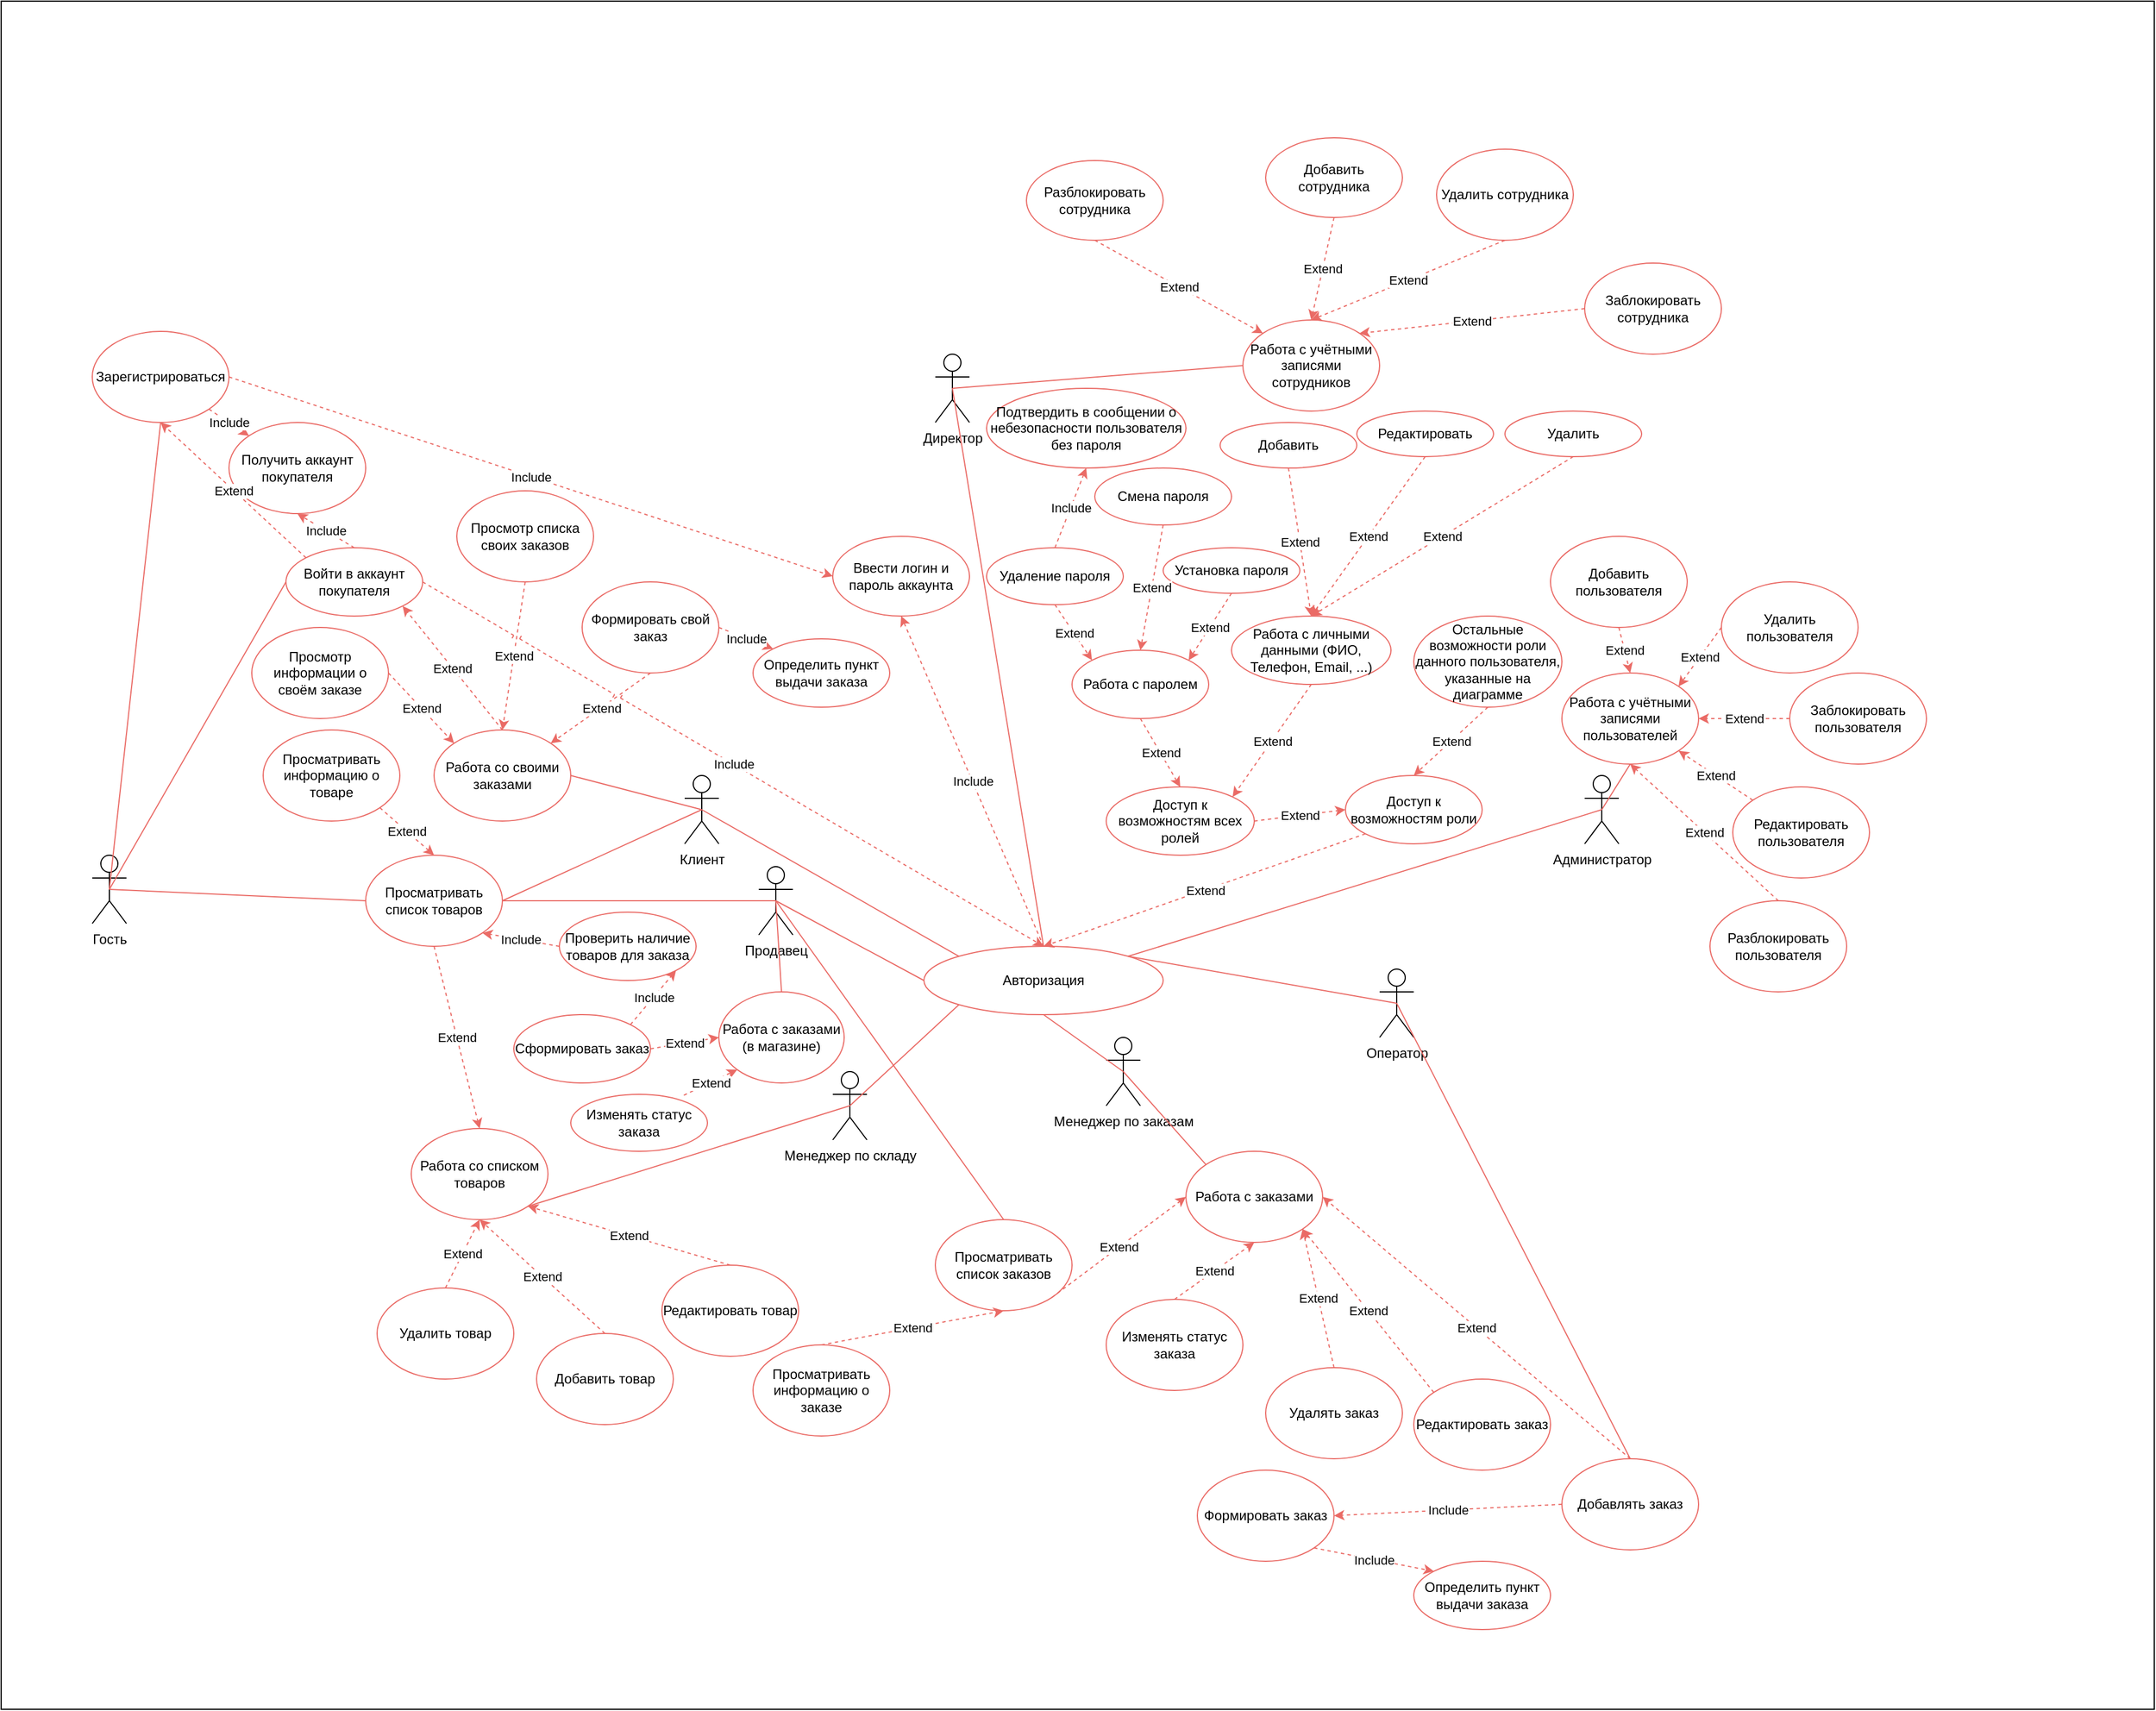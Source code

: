 <mxfile version="20.3.0" type="device" pages="4"><diagram id="kgpKYQtTHZ0yAKxKKP6v" name="Page-1"><mxGraphModel dx="3445" dy="2748" grid="1" gridSize="10" guides="1" tooltips="1" connect="1" arrows="1" fold="1" page="1" pageScale="1" pageWidth="850" pageHeight="1100" math="0" shadow="0"><root><mxCell id="0"/><mxCell id="1" parent="0"/><mxCell id="gEEaC-kA8qPf-3glo2tC-1" value="Клиент" style="shape=umlActor;verticalLabelPosition=bottom;verticalAlign=top;html=1;outlineConnect=0;" parent="1" vertex="1"><mxGeometry x="100" y="130" width="30" height="60" as="geometry"/></mxCell><mxCell id="gEEaC-kA8qPf-3glo2tC-2" value="Директор" style="shape=umlActor;verticalLabelPosition=bottom;verticalAlign=top;html=1;outlineConnect=0;" parent="1" vertex="1"><mxGeometry x="320" y="-240" width="30" height="60" as="geometry"/></mxCell><mxCell id="gEEaC-kA8qPf-3glo2tC-3" value="Продавец" style="shape=umlActor;verticalLabelPosition=bottom;verticalAlign=top;html=1;outlineConnect=0;" parent="1" vertex="1"><mxGeometry x="165" y="210" width="30" height="60" as="geometry"/></mxCell><mxCell id="gEEaC-kA8qPf-3glo2tC-4" value="Администратор" style="shape=umlActor;verticalLabelPosition=bottom;verticalAlign=top;html=1;outlineConnect=0;" parent="1" vertex="1"><mxGeometry x="890" y="130" width="30" height="60" as="geometry"/></mxCell><mxCell id="gEEaC-kA8qPf-3glo2tC-5" value="Менеджер по складу" style="shape=umlActor;verticalLabelPosition=bottom;verticalAlign=top;html=1;outlineConnect=0;" parent="1" vertex="1"><mxGeometry x="230" y="390" width="30" height="60" as="geometry"/></mxCell><mxCell id="gEEaC-kA8qPf-3glo2tC-6" value="Менеджер по заказам" style="shape=umlActor;verticalLabelPosition=bottom;verticalAlign=top;html=1;outlineConnect=0;" parent="1" vertex="1"><mxGeometry x="470" y="360" width="30" height="60" as="geometry"/></mxCell><mxCell id="gEEaC-kA8qPf-3glo2tC-7" value="Оператор" style="shape=umlActor;verticalLabelPosition=bottom;verticalAlign=top;html=1;outlineConnect=0;" parent="1" vertex="1"><mxGeometry x="710" y="300" width="30" height="60" as="geometry"/></mxCell><mxCell id="gEEaC-kA8qPf-3glo2tC-8" value="Авторизация" style="ellipse;whiteSpace=wrap;html=1;strokeColor=#EA6B66;" parent="1" vertex="1"><mxGeometry x="310" y="280" width="210" height="60" as="geometry"/></mxCell><mxCell id="gEEaC-kA8qPf-3glo2tC-18" value="Ввести логин и пароль аккаунта" style="ellipse;whiteSpace=wrap;html=1;strokeColor=#EA6B66;" parent="1" vertex="1"><mxGeometry x="230" y="-80" width="120" height="70" as="geometry"/></mxCell><mxCell id="gEEaC-kA8qPf-3glo2tC-20" value="" style="endArrow=none;html=1;rounded=0;strokeColor=#EA6B66;endSize=6;exitX=0.5;exitY=0.5;exitDx=0;exitDy=0;exitPerimeter=0;entryX=0;entryY=0;entryDx=0;entryDy=0;" parent="1" source="gEEaC-kA8qPf-3glo2tC-1" target="gEEaC-kA8qPf-3glo2tC-8" edge="1"><mxGeometry width="50" height="50" relative="1" as="geometry"><mxPoint x="400" y="260" as="sourcePoint"/><mxPoint x="450" y="210" as="targetPoint"/></mxGeometry></mxCell><mxCell id="gEEaC-kA8qPf-3glo2tC-21" value="" style="endArrow=none;html=1;rounded=0;strokeColor=#EA6B66;endSize=6;exitX=0.5;exitY=0.5;exitDx=0;exitDy=0;exitPerimeter=0;entryX=0.5;entryY=0;entryDx=0;entryDy=0;" parent="1" source="gEEaC-kA8qPf-3glo2tC-2" target="gEEaC-kA8qPf-3glo2tC-8" edge="1"><mxGeometry width="50" height="50" relative="1" as="geometry"><mxPoint x="400" y="260" as="sourcePoint"/><mxPoint x="450" y="210" as="targetPoint"/></mxGeometry></mxCell><mxCell id="gEEaC-kA8qPf-3glo2tC-22" value="" style="endArrow=none;html=1;rounded=0;strokeColor=#EA6B66;endSize=6;entryX=0.5;entryY=0.5;entryDx=0;entryDy=0;entryPerimeter=0;exitX=1;exitY=0;exitDx=0;exitDy=0;" parent="1" source="gEEaC-kA8qPf-3glo2tC-8" target="gEEaC-kA8qPf-3glo2tC-7" edge="1"><mxGeometry width="50" height="50" relative="1" as="geometry"><mxPoint x="400" y="260" as="sourcePoint"/><mxPoint x="450" y="210" as="targetPoint"/></mxGeometry></mxCell><mxCell id="gEEaC-kA8qPf-3glo2tC-23" value="" style="endArrow=none;html=1;rounded=0;strokeColor=#EA6B66;endSize=6;entryX=0.5;entryY=0.5;entryDx=0;entryDy=0;entryPerimeter=0;exitX=0.5;exitY=1;exitDx=0;exitDy=0;" parent="1" source="gEEaC-kA8qPf-3glo2tC-8" target="gEEaC-kA8qPf-3glo2tC-6" edge="1"><mxGeometry width="50" height="50" relative="1" as="geometry"><mxPoint x="400" y="260" as="sourcePoint"/><mxPoint x="450" y="210" as="targetPoint"/></mxGeometry></mxCell><mxCell id="gEEaC-kA8qPf-3glo2tC-24" value="" style="endArrow=none;html=1;rounded=0;strokeColor=#EA6B66;endSize=6;exitX=0;exitY=0.5;exitDx=0;exitDy=0;entryX=0.5;entryY=0.5;entryDx=0;entryDy=0;entryPerimeter=0;" parent="1" source="gEEaC-kA8qPf-3glo2tC-8" target="gEEaC-kA8qPf-3glo2tC-3" edge="1"><mxGeometry width="50" height="50" relative="1" as="geometry"><mxPoint x="400" y="260" as="sourcePoint"/><mxPoint x="450" y="210" as="targetPoint"/></mxGeometry></mxCell><mxCell id="gEEaC-kA8qPf-3glo2tC-25" value="" style="endArrow=none;html=1;rounded=0;strokeColor=#EA6B66;endSize=6;exitX=0.5;exitY=0.5;exitDx=0;exitDy=0;exitPerimeter=0;entryX=0;entryY=1;entryDx=0;entryDy=0;" parent="1" source="gEEaC-kA8qPf-3glo2tC-5" target="gEEaC-kA8qPf-3glo2tC-8" edge="1"><mxGeometry width="50" height="50" relative="1" as="geometry"><mxPoint x="400" y="260" as="sourcePoint"/><mxPoint x="450" y="210" as="targetPoint"/></mxGeometry></mxCell><mxCell id="gEEaC-kA8qPf-3glo2tC-26" value="" style="endArrow=none;html=1;rounded=0;strokeColor=#EA6B66;endSize=6;exitX=1;exitY=0;exitDx=0;exitDy=0;entryX=0.5;entryY=0.5;entryDx=0;entryDy=0;entryPerimeter=0;" parent="1" source="gEEaC-kA8qPf-3glo2tC-8" target="gEEaC-kA8qPf-3glo2tC-4" edge="1"><mxGeometry width="50" height="50" relative="1" as="geometry"><mxPoint x="400" y="260" as="sourcePoint"/><mxPoint x="450" y="210" as="targetPoint"/></mxGeometry></mxCell><mxCell id="gEEaC-kA8qPf-3glo2tC-27" value="Доступ к возможностям роли" style="ellipse;whiteSpace=wrap;html=1;strokeColor=#EA6B66;" parent="1" vertex="1"><mxGeometry x="680" y="130" width="120" height="60" as="geometry"/></mxCell><mxCell id="gEEaC-kA8qPf-3glo2tC-29" value="Смена пароля" style="ellipse;whiteSpace=wrap;html=1;strokeColor=#EA6B66;" parent="1" vertex="1"><mxGeometry x="460" y="-140" width="120" height="50" as="geometry"/></mxCell><mxCell id="gEEaC-kA8qPf-3glo2tC-31" value="Зарегистрироваться" style="ellipse;whiteSpace=wrap;html=1;strokeColor=#EA6B66;" parent="1" vertex="1"><mxGeometry x="-420" y="-260" width="120" height="80" as="geometry"/></mxCell><mxCell id="gEEaC-kA8qPf-3glo2tC-37" value="Гость" style="shape=umlActor;verticalLabelPosition=bottom;verticalAlign=top;html=1;outlineConnect=0;" parent="1" vertex="1"><mxGeometry x="-420" y="200" width="30" height="60" as="geometry"/></mxCell><mxCell id="gEEaC-kA8qPf-3glo2tC-38" value="Просматривать список товаров" style="ellipse;whiteSpace=wrap;html=1;strokeColor=#EA6B66;" parent="1" vertex="1"><mxGeometry x="-180" y="200" width="120" height="80" as="geometry"/></mxCell><mxCell id="gEEaC-kA8qPf-3glo2tC-39" value="" style="endArrow=none;html=1;rounded=0;strokeColor=#EA6B66;endSize=6;exitX=0;exitY=0.5;exitDx=0;exitDy=0;entryX=0.5;entryY=0.5;entryDx=0;entryDy=0;entryPerimeter=0;" parent="1" source="gEEaC-kA8qPf-3glo2tC-38" target="gEEaC-kA8qPf-3glo2tC-37" edge="1"><mxGeometry width="50" height="50" relative="1" as="geometry"><mxPoint x="400" y="240" as="sourcePoint"/><mxPoint x="450" y="190" as="targetPoint"/></mxGeometry></mxCell><mxCell id="gEEaC-kA8qPf-3glo2tC-40" value="" style="endArrow=none;html=1;rounded=0;strokeColor=#EA6B66;endSize=6;exitX=1;exitY=0.5;exitDx=0;exitDy=0;entryX=0.5;entryY=0.5;entryDx=0;entryDy=0;entryPerimeter=0;" parent="1" source="gEEaC-kA8qPf-3glo2tC-38" target="gEEaC-kA8qPf-3glo2tC-1" edge="1"><mxGeometry width="50" height="50" relative="1" as="geometry"><mxPoint x="400" y="240" as="sourcePoint"/><mxPoint x="450" y="190" as="targetPoint"/></mxGeometry></mxCell><mxCell id="gEEaC-kA8qPf-3glo2tC-42" value="Работа со списком товаров" style="ellipse;whiteSpace=wrap;html=1;strokeColor=#EA6B66;" parent="1" vertex="1"><mxGeometry x="-140" y="440" width="120" height="80" as="geometry"/></mxCell><mxCell id="gEEaC-kA8qPf-3glo2tC-45" value="" style="endArrow=none;html=1;rounded=0;strokeColor=#EA6B66;endSize=6;exitX=1;exitY=0.5;exitDx=0;exitDy=0;entryX=0.5;entryY=0.5;entryDx=0;entryDy=0;entryPerimeter=0;" parent="1" source="gEEaC-kA8qPf-3glo2tC-38" target="gEEaC-kA8qPf-3glo2tC-3" edge="1"><mxGeometry width="50" height="50" relative="1" as="geometry"><mxPoint x="400" y="240" as="sourcePoint"/><mxPoint x="450" y="190" as="targetPoint"/></mxGeometry></mxCell><mxCell id="gEEaC-kA8qPf-3glo2tC-47" value="" style="endArrow=none;html=1;rounded=0;strokeColor=#EA6B66;endSize=6;exitX=1;exitY=1;exitDx=0;exitDy=0;entryX=0.5;entryY=0.5;entryDx=0;entryDy=0;entryPerimeter=0;" parent="1" source="gEEaC-kA8qPf-3glo2tC-42" target="gEEaC-kA8qPf-3glo2tC-5" edge="1"><mxGeometry width="50" height="50" relative="1" as="geometry"><mxPoint x="400" y="440" as="sourcePoint"/><mxPoint x="210" y="490" as="targetPoint"/></mxGeometry></mxCell><mxCell id="gEEaC-kA8qPf-3glo2tC-48" value="Добавить товар" style="ellipse;whiteSpace=wrap;html=1;strokeColor=#EA6B66;" parent="1" vertex="1"><mxGeometry x="-30" y="620" width="120" height="80" as="geometry"/></mxCell><mxCell id="gEEaC-kA8qPf-3glo2tC-50" value="Удалить товар" style="ellipse;whiteSpace=wrap;html=1;strokeColor=#EA6B66;" parent="1" vertex="1"><mxGeometry x="-170" y="580" width="120" height="80" as="geometry"/></mxCell><mxCell id="gEEaC-kA8qPf-3glo2tC-53" value="Просматривать список заказов" style="ellipse;whiteSpace=wrap;html=1;strokeColor=#EA6B66;" parent="1" vertex="1"><mxGeometry x="320" y="520" width="120" height="80" as="geometry"/></mxCell><mxCell id="gEEaC-kA8qPf-3glo2tC-54" value="" style="endArrow=none;html=1;rounded=0;strokeColor=#EA6B66;endSize=6;exitX=0.5;exitY=0;exitDx=0;exitDy=0;entryX=0.5;entryY=0.5;entryDx=0;entryDy=0;entryPerimeter=0;" parent="1" source="gEEaC-kA8qPf-3glo2tC-53" target="gEEaC-kA8qPf-3glo2tC-3" edge="1"><mxGeometry width="50" height="50" relative="1" as="geometry"><mxPoint x="400" y="330" as="sourcePoint"/><mxPoint x="450" y="280" as="targetPoint"/></mxGeometry></mxCell><mxCell id="gEEaC-kA8qPf-3glo2tC-55" value="Редактировать товар" style="ellipse;whiteSpace=wrap;html=1;strokeColor=#EA6B66;" parent="1" vertex="1"><mxGeometry x="80" y="560" width="120" height="80" as="geometry"/></mxCell><mxCell id="gEEaC-kA8qPf-3glo2tC-57" value="Работа с заказами" style="ellipse;whiteSpace=wrap;html=1;strokeColor=#EA6B66;" parent="1" vertex="1"><mxGeometry x="540" y="460" width="120" height="80" as="geometry"/></mxCell><mxCell id="gEEaC-kA8qPf-3glo2tC-58" value="" style="endArrow=none;html=1;rounded=0;strokeColor=#EA6B66;endSize=6;entryX=0.5;entryY=0.5;entryDx=0;entryDy=0;entryPerimeter=0;exitX=0;exitY=0;exitDx=0;exitDy=0;" parent="1" source="gEEaC-kA8qPf-3glo2tC-57" target="gEEaC-kA8qPf-3glo2tC-6" edge="1"><mxGeometry width="50" height="50" relative="1" as="geometry"><mxPoint x="400" y="430" as="sourcePoint"/><mxPoint x="450" y="380" as="targetPoint"/></mxGeometry></mxCell><mxCell id="gEEaC-kA8qPf-3glo2tC-66" value="Формировать заказ" style="ellipse;whiteSpace=wrap;html=1;strokeColor=#EA6B66;" parent="1" vertex="1"><mxGeometry x="550" y="740" width="120" height="80" as="geometry"/></mxCell><mxCell id="gEEaC-kA8qPf-3glo2tC-71" value="Просматривать информацию о товаре" style="ellipse;whiteSpace=wrap;html=1;strokeColor=#EA6B66;" parent="1" vertex="1"><mxGeometry x="-270" y="90" width="120" height="80" as="geometry"/></mxCell><mxCell id="gEEaC-kA8qPf-3glo2tC-73" value="Редактировать заказ" style="ellipse;whiteSpace=wrap;html=1;strokeColor=#EA6B66;" parent="1" vertex="1"><mxGeometry x="740" y="660" width="120" height="80" as="geometry"/></mxCell><mxCell id="gEEaC-kA8qPf-3glo2tC-75" value="Удалять заказ" style="ellipse;whiteSpace=wrap;html=1;strokeColor=#EA6B66;" parent="1" vertex="1"><mxGeometry x="610" y="650" width="120" height="80" as="geometry"/></mxCell><mxCell id="gEEaC-kA8qPf-3glo2tC-79" value="Просматривать информацию о заказе" style="ellipse;whiteSpace=wrap;html=1;strokeColor=#EA6B66;" parent="1" vertex="1"><mxGeometry x="160" y="630" width="120" height="80" as="geometry"/></mxCell><mxCell id="gEEaC-kA8qPf-3glo2tC-96" value="" style="endArrow=classic;html=1;rounded=0;strokeColor=#EA6B66;endSize=6;jumpStyle=line;dashed=1;exitX=0.5;exitY=0;exitDx=0;exitDy=0;entryX=0.5;entryY=1;entryDx=0;entryDy=0;" parent="1" source="gEEaC-kA8qPf-3glo2tC-8" target="gEEaC-kA8qPf-3glo2tC-18" edge="1"><mxGeometry relative="1" as="geometry"><mxPoint x="80" y="410" as="sourcePoint"/><mxPoint x="310" y="310" as="targetPoint"/><Array as="points"/></mxGeometry></mxCell><mxCell id="gEEaC-kA8qPf-3glo2tC-97" value="Include" style="edgeLabel;resizable=0;html=1;align=center;verticalAlign=middle;strokeColor=#EA6B66;" parent="gEEaC-kA8qPf-3glo2tC-96" connectable="0" vertex="1"><mxGeometry relative="1" as="geometry"/></mxCell><mxCell id="gEEaC-kA8qPf-3glo2tC-98" value="" style="endArrow=classic;html=1;rounded=0;strokeColor=#EA6B66;endSize=6;jumpStyle=line;dashed=1;entryX=0;entryY=0.5;entryDx=0;entryDy=0;exitX=1;exitY=0.5;exitDx=0;exitDy=0;" parent="1" source="gEEaC-kA8qPf-3glo2tC-31" target="gEEaC-kA8qPf-3glo2tC-18" edge="1"><mxGeometry relative="1" as="geometry"><mxPoint x="390" y="30" as="sourcePoint"/><mxPoint x="375" y="230" as="targetPoint"/><Array as="points"/></mxGeometry></mxCell><mxCell id="gEEaC-kA8qPf-3glo2tC-99" value="Include" style="edgeLabel;resizable=0;html=1;align=center;verticalAlign=middle;strokeColor=#EA6B66;" parent="gEEaC-kA8qPf-3glo2tC-98" connectable="0" vertex="1"><mxGeometry relative="1" as="geometry"/></mxCell><mxCell id="gEEaC-kA8qPf-3glo2tC-106" value="" style="endArrow=classic;html=1;rounded=0;dashed=1;strokeColor=#EA6B66;endSize=6;jumpStyle=line;exitX=0.5;exitY=0;exitDx=0;exitDy=0;entryX=0.5;entryY=1;entryDx=0;entryDy=0;" parent="1" source="gEEaC-kA8qPf-3glo2tC-79" target="gEEaC-kA8qPf-3glo2tC-53" edge="1"><mxGeometry relative="1" as="geometry"><mxPoint x="-110" y="490" as="sourcePoint"/><mxPoint x="-100" y="440" as="targetPoint"/></mxGeometry></mxCell><mxCell id="gEEaC-kA8qPf-3glo2tC-107" value="Extend" style="edgeLabel;resizable=0;html=1;align=center;verticalAlign=middle;strokeColor=#EA6B66;" parent="gEEaC-kA8qPf-3glo2tC-106" connectable="0" vertex="1"><mxGeometry relative="1" as="geometry"/></mxCell><mxCell id="gEEaC-kA8qPf-3glo2tC-108" value="" style="endArrow=classic;html=1;rounded=0;dashed=1;strokeColor=#EA6B66;endSize=6;jumpStyle=line;exitX=0;exitY=0;exitDx=0;exitDy=0;entryX=1;entryY=1;entryDx=0;entryDy=0;" parent="1" source="gEEaC-kA8qPf-3glo2tC-73" target="gEEaC-kA8qPf-3glo2tC-57" edge="1"><mxGeometry relative="1" as="geometry"><mxPoint x="720" y="460" as="sourcePoint"/><mxPoint x="820" y="460" as="targetPoint"/></mxGeometry></mxCell><mxCell id="gEEaC-kA8qPf-3glo2tC-109" value="Extend" style="edgeLabel;resizable=0;html=1;align=center;verticalAlign=middle;strokeColor=#EA6B66;" parent="gEEaC-kA8qPf-3glo2tC-108" connectable="0" vertex="1"><mxGeometry relative="1" as="geometry"/></mxCell><mxCell id="gEEaC-kA8qPf-3glo2tC-110" value="" style="endArrow=classic;html=1;rounded=0;dashed=1;strokeColor=#EA6B66;endSize=6;jumpStyle=line;exitX=0.5;exitY=0;exitDx=0;exitDy=0;entryX=1;entryY=1;entryDx=0;entryDy=0;" parent="1" source="gEEaC-kA8qPf-3glo2tC-75" target="gEEaC-kA8qPf-3glo2tC-57" edge="1"><mxGeometry relative="1" as="geometry"><mxPoint x="790" y="580" as="sourcePoint"/><mxPoint x="640" y="540" as="targetPoint"/></mxGeometry></mxCell><mxCell id="gEEaC-kA8qPf-3glo2tC-111" value="Extend" style="edgeLabel;resizable=0;html=1;align=center;verticalAlign=middle;strokeColor=#EA6B66;" parent="gEEaC-kA8qPf-3glo2tC-110" connectable="0" vertex="1"><mxGeometry relative="1" as="geometry"/></mxCell><mxCell id="gEEaC-kA8qPf-3glo2tC-116" value="" style="endArrow=classic;html=1;rounded=0;dashed=1;strokeColor=#EA6B66;endSize=6;jumpStyle=line;exitX=1;exitY=1;exitDx=0;exitDy=0;entryX=0;entryY=0.5;entryDx=0;entryDy=0;" parent="1" source="gEEaC-kA8qPf-3glo2tC-53" target="gEEaC-kA8qPf-3glo2tC-57" edge="1"><mxGeometry relative="1" as="geometry"><mxPoint x="790" y="580" as="sourcePoint"/><mxPoint x="800" y="530" as="targetPoint"/></mxGeometry></mxCell><mxCell id="gEEaC-kA8qPf-3glo2tC-117" value="Extend" style="edgeLabel;resizable=0;html=1;align=center;verticalAlign=middle;strokeColor=#EA6B66;" parent="gEEaC-kA8qPf-3glo2tC-116" connectable="0" vertex="1"><mxGeometry relative="1" as="geometry"/></mxCell><mxCell id="gEEaC-kA8qPf-3glo2tC-120" value="" style="endArrow=classic;html=1;rounded=0;dashed=1;strokeColor=#EA6B66;endSize=6;jumpStyle=line;entryX=0.5;entryY=0;entryDx=0;entryDy=0;exitX=0.5;exitY=1;exitDx=0;exitDy=0;" parent="1" source="gEEaC-kA8qPf-3glo2tC-38" target="gEEaC-kA8qPf-3glo2tC-42" edge="1"><mxGeometry relative="1" as="geometry"><mxPoint x="-70" y="400" as="sourcePoint"/><mxPoint x="-60" y="350" as="targetPoint"/></mxGeometry></mxCell><mxCell id="gEEaC-kA8qPf-3glo2tC-121" value="Extend" style="edgeLabel;resizable=0;html=1;align=center;verticalAlign=middle;strokeColor=#EA6B66;" parent="gEEaC-kA8qPf-3glo2tC-120" connectable="0" vertex="1"><mxGeometry relative="1" as="geometry"/></mxCell><mxCell id="gEEaC-kA8qPf-3glo2tC-122" value="" style="endArrow=classic;html=1;rounded=0;dashed=1;strokeColor=#EA6B66;endSize=6;jumpStyle=line;entryX=0.5;entryY=1;entryDx=0;entryDy=0;exitX=0.5;exitY=0;exitDx=0;exitDy=0;" parent="1" source="gEEaC-kA8qPf-3glo2tC-50" target="gEEaC-kA8qPf-3glo2tC-42" edge="1"><mxGeometry relative="1" as="geometry"><mxPoint x="-70" y="400" as="sourcePoint"/><mxPoint x="-60" y="350" as="targetPoint"/></mxGeometry></mxCell><mxCell id="gEEaC-kA8qPf-3glo2tC-123" value="Extend" style="edgeLabel;resizable=0;html=1;align=center;verticalAlign=middle;strokeColor=#EA6B66;" parent="gEEaC-kA8qPf-3glo2tC-122" connectable="0" vertex="1"><mxGeometry relative="1" as="geometry"/></mxCell><mxCell id="gEEaC-kA8qPf-3glo2tC-124" value="" style="endArrow=classic;html=1;rounded=0;dashed=1;strokeColor=#EA6B66;endSize=6;jumpStyle=line;entryX=0.5;entryY=1;entryDx=0;entryDy=0;exitX=0.5;exitY=0;exitDx=0;exitDy=0;" parent="1" source="gEEaC-kA8qPf-3glo2tC-48" target="gEEaC-kA8qPf-3glo2tC-42" edge="1"><mxGeometry relative="1" as="geometry"><mxPoint x="-70" y="400" as="sourcePoint"/><mxPoint x="-60" y="350" as="targetPoint"/></mxGeometry></mxCell><mxCell id="gEEaC-kA8qPf-3glo2tC-125" value="Extend" style="edgeLabel;resizable=0;html=1;align=center;verticalAlign=middle;strokeColor=#EA6B66;" parent="gEEaC-kA8qPf-3glo2tC-124" connectable="0" vertex="1"><mxGeometry relative="1" as="geometry"/></mxCell><mxCell id="gEEaC-kA8qPf-3glo2tC-126" value="" style="endArrow=classic;html=1;rounded=0;dashed=1;strokeColor=#EA6B66;endSize=6;jumpStyle=line;exitX=0.5;exitY=0;exitDx=0;exitDy=0;entryX=1;entryY=1;entryDx=0;entryDy=0;" parent="1" source="gEEaC-kA8qPf-3glo2tC-55" target="gEEaC-kA8qPf-3glo2tC-42" edge="1"><mxGeometry relative="1" as="geometry"><mxPoint x="-70" y="400" as="sourcePoint"/><mxPoint x="-60" y="350" as="targetPoint"/></mxGeometry></mxCell><mxCell id="gEEaC-kA8qPf-3glo2tC-127" value="Extend" style="edgeLabel;resizable=0;html=1;align=center;verticalAlign=middle;strokeColor=#EA6B66;" parent="gEEaC-kA8qPf-3glo2tC-126" connectable="0" vertex="1"><mxGeometry relative="1" as="geometry"/></mxCell><mxCell id="gEEaC-kA8qPf-3glo2tC-128" value="" style="endArrow=classic;html=1;rounded=0;dashed=1;strokeColor=#EA6B66;endSize=6;jumpStyle=line;exitX=1;exitY=1;exitDx=0;exitDy=0;entryX=0.5;entryY=0;entryDx=0;entryDy=0;" parent="1" source="gEEaC-kA8qPf-3glo2tC-71" target="gEEaC-kA8qPf-3glo2tC-38" edge="1"><mxGeometry relative="1" as="geometry"><mxPoint x="60" y="40" as="sourcePoint"/><mxPoint x="70" y="-10" as="targetPoint"/></mxGeometry></mxCell><mxCell id="gEEaC-kA8qPf-3glo2tC-129" value="Extend" style="edgeLabel;resizable=0;html=1;align=center;verticalAlign=middle;strokeColor=#EA6B66;" parent="gEEaC-kA8qPf-3glo2tC-128" connectable="0" vertex="1"><mxGeometry relative="1" as="geometry"/></mxCell><mxCell id="gEEaC-kA8qPf-3glo2tC-134" value="" style="endArrow=classic;html=1;rounded=0;dashed=1;strokeColor=#EA6B66;endSize=6;jumpStyle=line;entryX=0.5;entryY=0;entryDx=0;entryDy=0;exitX=0;exitY=1;exitDx=0;exitDy=0;" parent="1" source="gEEaC-kA8qPf-3glo2tC-27" target="gEEaC-kA8qPf-3glo2tC-8" edge="1"><mxGeometry relative="1" as="geometry"><mxPoint x="60" y="40" as="sourcePoint"/><mxPoint x="430" y="-50" as="targetPoint"/></mxGeometry></mxCell><mxCell id="gEEaC-kA8qPf-3glo2tC-135" value="Extend" style="edgeLabel;resizable=0;html=1;align=center;verticalAlign=middle;strokeColor=#EA6B66;" parent="gEEaC-kA8qPf-3glo2tC-134" connectable="0" vertex="1"><mxGeometry relative="1" as="geometry"/></mxCell><mxCell id="gEEaC-kA8qPf-3glo2tC-136" value="Добавлять заказ" style="ellipse;whiteSpace=wrap;html=1;strokeColor=#EA6B66;" parent="1" vertex="1"><mxGeometry x="870" y="730" width="120" height="80" as="geometry"/></mxCell><mxCell id="gEEaC-kA8qPf-3glo2tC-138" value="" style="endArrow=none;html=1;rounded=0;strokeColor=#EA6B66;endSize=6;jumpStyle=line;entryX=0.5;entryY=0.5;entryDx=0;entryDy=0;entryPerimeter=0;exitX=0.5;exitY=0;exitDx=0;exitDy=0;" parent="1" source="gEEaC-kA8qPf-3glo2tC-136" target="gEEaC-kA8qPf-3glo2tC-7" edge="1"><mxGeometry width="50" height="50" relative="1" as="geometry"><mxPoint x="510" y="490" as="sourcePoint"/><mxPoint x="560" y="440" as="targetPoint"/></mxGeometry></mxCell><mxCell id="gEEaC-kA8qPf-3glo2tC-142" value="" style="endArrow=classic;html=1;rounded=0;dashed=1;strokeColor=#EA6B66;endSize=6;jumpStyle=line;entryX=1;entryY=0.5;entryDx=0;entryDy=0;exitX=0.5;exitY=0;exitDx=0;exitDy=0;" parent="1" source="gEEaC-kA8qPf-3glo2tC-136" target="gEEaC-kA8qPf-3glo2tC-57" edge="1"><mxGeometry relative="1" as="geometry"><mxPoint x="500" y="570" as="sourcePoint"/><mxPoint x="600" y="570" as="targetPoint"/><Array as="points"/></mxGeometry></mxCell><mxCell id="gEEaC-kA8qPf-3glo2tC-143" value="Extend" style="edgeLabel;resizable=0;html=1;align=center;verticalAlign=middle;strokeColor=#EA6B66;" parent="gEEaC-kA8qPf-3glo2tC-142" connectable="0" vertex="1"><mxGeometry relative="1" as="geometry"/></mxCell><mxCell id="gEEaC-kA8qPf-3glo2tC-145" value="" style="endArrow=classic;html=1;rounded=0;dashed=1;strokeColor=#EA6B66;endSize=6;jumpStyle=line;exitX=0;exitY=0.5;exitDx=0;exitDy=0;entryX=1;entryY=0.5;entryDx=0;entryDy=0;" parent="1" source="gEEaC-kA8qPf-3glo2tC-136" target="gEEaC-kA8qPf-3glo2tC-66" edge="1"><mxGeometry relative="1" as="geometry"><mxPoint x="390" y="670" as="sourcePoint"/><mxPoint x="490" y="670" as="targetPoint"/></mxGeometry></mxCell><mxCell id="gEEaC-kA8qPf-3glo2tC-146" value="Include" style="edgeLabel;resizable=0;html=1;align=center;verticalAlign=middle;strokeColor=#EA6B66;" parent="gEEaC-kA8qPf-3glo2tC-145" connectable="0" vertex="1"><mxGeometry relative="1" as="geometry"/></mxCell><mxCell id="58UDZosK2IuviFo-GEub-1" value="Работа со своими заказами" style="ellipse;whiteSpace=wrap;html=1;strokeColor=#EA6B66;" parent="1" vertex="1"><mxGeometry x="-120" y="90" width="120" height="80" as="geometry"/></mxCell><mxCell id="58UDZosK2IuviFo-GEub-2" value="" style="endArrow=none;html=1;rounded=0;entryX=0.5;entryY=0.5;entryDx=0;entryDy=0;entryPerimeter=0;exitX=1;exitY=0.5;exitDx=0;exitDy=0;strokeColor=#EA6B66;" parent="1" source="58UDZosK2IuviFo-GEub-1" target="gEEaC-kA8qPf-3glo2tC-1" edge="1"><mxGeometry width="50" height="50" relative="1" as="geometry"><mxPoint x="-10" y="160" as="sourcePoint"/><mxPoint x="40" y="110" as="targetPoint"/></mxGeometry></mxCell><mxCell id="58UDZosK2IuviFo-GEub-3" value="Просмотр списка своих заказов" style="ellipse;whiteSpace=wrap;html=1;strokeColor=#EA6B66;" parent="1" vertex="1"><mxGeometry x="-100" y="-120" width="120" height="80" as="geometry"/></mxCell><mxCell id="58UDZosK2IuviFo-GEub-4" value="" style="endArrow=classic;html=1;rounded=0;dashed=1;strokeColor=#EA6B66;endSize=6;jumpStyle=line;entryX=0.5;entryY=0;entryDx=0;entryDy=0;exitX=0.5;exitY=1;exitDx=0;exitDy=0;" parent="1" source="58UDZosK2IuviFo-GEub-3" target="58UDZosK2IuviFo-GEub-1" edge="1"><mxGeometry relative="1" as="geometry"><mxPoint x="140" y="10" as="sourcePoint"/><mxPoint x="250" y="80" as="targetPoint"/></mxGeometry></mxCell><mxCell id="58UDZosK2IuviFo-GEub-5" value="Extend" style="edgeLabel;resizable=0;html=1;align=center;verticalAlign=middle;strokeColor=#EA6B66;" parent="58UDZosK2IuviFo-GEub-4" connectable="0" vertex="1"><mxGeometry relative="1" as="geometry"/></mxCell><mxCell id="58UDZosK2IuviFo-GEub-6" value="Просмотр информации о своём заказе" style="ellipse;whiteSpace=wrap;html=1;strokeColor=#EA6B66;" parent="1" vertex="1"><mxGeometry x="-280" width="120" height="80" as="geometry"/></mxCell><mxCell id="58UDZosK2IuviFo-GEub-7" value="" style="endArrow=classic;html=1;rounded=0;dashed=1;strokeColor=#EA6B66;endSize=6;jumpStyle=line;entryX=0;entryY=0;entryDx=0;entryDy=0;exitX=1;exitY=0.5;exitDx=0;exitDy=0;" parent="1" source="58UDZosK2IuviFo-GEub-6" target="58UDZosK2IuviFo-GEub-1" edge="1"><mxGeometry relative="1" as="geometry"><mxPoint x="110" y="-150" as="sourcePoint"/><mxPoint x="110" y="-100" as="targetPoint"/></mxGeometry></mxCell><mxCell id="58UDZosK2IuviFo-GEub-8" value="Extend" style="edgeLabel;resizable=0;html=1;align=center;verticalAlign=middle;strokeColor=#EA6B66;" parent="58UDZosK2IuviFo-GEub-7" connectable="0" vertex="1"><mxGeometry relative="1" as="geometry"/></mxCell><mxCell id="58UDZosK2IuviFo-GEub-9" value="" style="endArrow=none;html=1;rounded=0;strokeColor=#EA6B66;entryX=0.5;entryY=1;entryDx=0;entryDy=0;exitX=0.5;exitY=0.5;exitDx=0;exitDy=0;exitPerimeter=0;" parent="1" source="gEEaC-kA8qPf-3glo2tC-37" target="gEEaC-kA8qPf-3glo2tC-31" edge="1"><mxGeometry width="50" height="50" relative="1" as="geometry"><mxPoint x="-180" y="240" as="sourcePoint"/><mxPoint x="-130" y="190" as="targetPoint"/></mxGeometry></mxCell><mxCell id="58UDZosK2IuviFo-GEub-10" value="Формировать свой заказ" style="ellipse;whiteSpace=wrap;html=1;strokeColor=#EA6B66;" parent="1" vertex="1"><mxGeometry x="10" y="-40" width="120" height="80" as="geometry"/></mxCell><mxCell id="58UDZosK2IuviFo-GEub-11" value="" style="endArrow=classic;html=1;rounded=0;dashed=1;strokeColor=#EA6B66;endSize=6;jumpStyle=line;entryX=1;entryY=0;entryDx=0;entryDy=0;exitX=0.5;exitY=1;exitDx=0;exitDy=0;" parent="1" source="58UDZosK2IuviFo-GEub-10" target="58UDZosK2IuviFo-GEub-1" edge="1"><mxGeometry relative="1" as="geometry"><mxPoint x="140" y="-180" as="sourcePoint"/><mxPoint x="170" y="-110" as="targetPoint"/></mxGeometry></mxCell><mxCell id="58UDZosK2IuviFo-GEub-12" value="Extend" style="edgeLabel;resizable=0;html=1;align=center;verticalAlign=middle;strokeColor=#EA6B66;" parent="58UDZosK2IuviFo-GEub-11" connectable="0" vertex="1"><mxGeometry relative="1" as="geometry"/></mxCell><mxCell id="58UDZosK2IuviFo-GEub-13" value="Получить аккаунт покупателя" style="ellipse;whiteSpace=wrap;html=1;strokeColor=#EA6B66;" parent="1" vertex="1"><mxGeometry x="-300" y="-180" width="120" height="80" as="geometry"/></mxCell><mxCell id="58UDZosK2IuviFo-GEub-14" value="" style="endArrow=classic;html=1;rounded=0;strokeColor=#EA6B66;endSize=6;jumpStyle=line;dashed=1;entryX=0;entryY=0;entryDx=0;entryDy=0;exitX=1;exitY=1;exitDx=0;exitDy=0;" parent="1" source="gEEaC-kA8qPf-3glo2tC-31" target="58UDZosK2IuviFo-GEub-13" edge="1"><mxGeometry relative="1" as="geometry"><mxPoint x="50" y="-180" as="sourcePoint"/><mxPoint x="585" y="-65" as="targetPoint"/><Array as="points"/></mxGeometry></mxCell><mxCell id="58UDZosK2IuviFo-GEub-15" value="Include" style="edgeLabel;resizable=0;html=1;align=center;verticalAlign=middle;strokeColor=#EA6B66;" parent="58UDZosK2IuviFo-GEub-14" connectable="0" vertex="1"><mxGeometry relative="1" as="geometry"/></mxCell><mxCell id="58UDZosK2IuviFo-GEub-16" value="" style="endArrow=classic;html=1;rounded=0;dashed=1;strokeColor=#EA6B66;endSize=6;jumpStyle=line;exitX=0.5;exitY=0;exitDx=0;exitDy=0;entryX=1;entryY=1;entryDx=0;entryDy=0;" parent="1" source="58UDZosK2IuviFo-GEub-1" target="58UDZosK2IuviFo-GEub-97" edge="1"><mxGeometry relative="1" as="geometry"><mxPoint x="80" y="50" as="sourcePoint"/><mxPoint x="-180" as="targetPoint"/></mxGeometry></mxCell><mxCell id="58UDZosK2IuviFo-GEub-17" value="Extend" style="edgeLabel;resizable=0;html=1;align=center;verticalAlign=middle;strokeColor=#EA6B66;" parent="58UDZosK2IuviFo-GEub-16" connectable="0" vertex="1"><mxGeometry relative="1" as="geometry"/></mxCell><mxCell id="58UDZosK2IuviFo-GEub-18" value="Работа с учётными записями сотрудников" style="ellipse;whiteSpace=wrap;html=1;strokeColor=#EA6B66;" parent="1" vertex="1"><mxGeometry x="590" y="-270" width="120" height="80" as="geometry"/></mxCell><mxCell id="58UDZosK2IuviFo-GEub-19" value="" style="endArrow=none;html=1;rounded=0;strokeColor=#EA6B66;exitX=0.5;exitY=0.5;exitDx=0;exitDy=0;exitPerimeter=0;entryX=0;entryY=0.5;entryDx=0;entryDy=0;" parent="1" source="gEEaC-kA8qPf-3glo2tC-2" target="58UDZosK2IuviFo-GEub-18" edge="1"><mxGeometry width="50" height="50" relative="1" as="geometry"><mxPoint x="760" y="10" as="sourcePoint"/><mxPoint x="810" y="-40" as="targetPoint"/></mxGeometry></mxCell><mxCell id="58UDZosK2IuviFo-GEub-20" value="Добавить сотрудника" style="ellipse;whiteSpace=wrap;html=1;strokeColor=#EA6B66;" parent="1" vertex="1"><mxGeometry x="610" y="-430" width="120" height="70" as="geometry"/></mxCell><mxCell id="58UDZosK2IuviFo-GEub-22" value="Удалить сотрудника" style="ellipse;whiteSpace=wrap;html=1;strokeColor=#EA6B66;" parent="1" vertex="1"><mxGeometry x="760" y="-420" width="120" height="80" as="geometry"/></mxCell><mxCell id="58UDZosK2IuviFo-GEub-23" value="" style="endArrow=classic;html=1;rounded=0;dashed=1;strokeColor=#EA6B66;endSize=6;jumpStyle=line;entryX=0.5;entryY=0;entryDx=0;entryDy=0;exitX=0.5;exitY=1;exitDx=0;exitDy=0;" parent="1" source="58UDZosK2IuviFo-GEub-20" target="58UDZosK2IuviFo-GEub-18" edge="1"><mxGeometry relative="1" as="geometry"><mxPoint x="1020" y="20" as="sourcePoint"/><mxPoint x="795" y="130" as="targetPoint"/></mxGeometry></mxCell><mxCell id="58UDZosK2IuviFo-GEub-24" value="Extend" style="edgeLabel;resizable=0;html=1;align=center;verticalAlign=middle;strokeColor=#EA6B66;" parent="58UDZosK2IuviFo-GEub-23" connectable="0" vertex="1"><mxGeometry relative="1" as="geometry"/></mxCell><mxCell id="58UDZosK2IuviFo-GEub-25" value="" style="endArrow=classic;html=1;rounded=0;dashed=1;strokeColor=#EA6B66;endSize=6;jumpStyle=line;entryX=0.5;entryY=0;entryDx=0;entryDy=0;exitX=0.5;exitY=1;exitDx=0;exitDy=0;" parent="1" source="58UDZosK2IuviFo-GEub-22" target="58UDZosK2IuviFo-GEub-18" edge="1"><mxGeometry relative="1" as="geometry"><mxPoint x="700" y="-140" as="sourcePoint"/><mxPoint x="727.574" y="-88.284" as="targetPoint"/></mxGeometry></mxCell><mxCell id="58UDZosK2IuviFo-GEub-26" value="Extend" style="edgeLabel;resizable=0;html=1;align=center;verticalAlign=middle;strokeColor=#EA6B66;" parent="58UDZosK2IuviFo-GEub-25" connectable="0" vertex="1"><mxGeometry relative="1" as="geometry"/></mxCell><mxCell id="58UDZosK2IuviFo-GEub-27" value="Остальные возможности роли данного пользователя, указанные на диаграмме" style="ellipse;whiteSpace=wrap;html=1;strokeColor=#EA6B66;" parent="1" vertex="1"><mxGeometry x="740" y="-10" width="130" height="80" as="geometry"/></mxCell><mxCell id="58UDZosK2IuviFo-GEub-28" value="" style="endArrow=classic;html=1;rounded=0;dashed=1;strokeColor=#EA6B66;endSize=6;jumpStyle=line;entryX=0.5;entryY=0;entryDx=0;entryDy=0;exitX=0.5;exitY=1;exitDx=0;exitDy=0;" parent="1" source="58UDZosK2IuviFo-GEub-27" target="gEEaC-kA8qPf-3glo2tC-27" edge="1"><mxGeometry relative="1" as="geometry"><mxPoint x="1000" y="-110" as="sourcePoint"/><mxPoint x="930" y="-60" as="targetPoint"/></mxGeometry></mxCell><mxCell id="58UDZosK2IuviFo-GEub-29" value="Extend" style="edgeLabel;resizable=0;html=1;align=center;verticalAlign=middle;strokeColor=#EA6B66;" parent="58UDZosK2IuviFo-GEub-28" connectable="0" vertex="1"><mxGeometry relative="1" as="geometry"/></mxCell><mxCell id="58UDZosK2IuviFo-GEub-30" value="Заблокировать сотрудника" style="ellipse;whiteSpace=wrap;html=1;strokeColor=#EA6B66;" parent="1" vertex="1"><mxGeometry x="890" y="-320" width="120" height="80" as="geometry"/></mxCell><mxCell id="58UDZosK2IuviFo-GEub-31" value="" style="endArrow=classic;html=1;rounded=0;dashed=1;strokeColor=#EA6B66;endSize=6;jumpStyle=line;entryX=1;entryY=0;entryDx=0;entryDy=0;exitX=0;exitY=0.5;exitDx=0;exitDy=0;" parent="1" source="58UDZosK2IuviFo-GEub-30" target="58UDZosK2IuviFo-GEub-18" edge="1"><mxGeometry relative="1" as="geometry"><mxPoint x="1160" y="-170" as="sourcePoint"/><mxPoint x="1090" y="-120" as="targetPoint"/></mxGeometry></mxCell><mxCell id="58UDZosK2IuviFo-GEub-32" value="Extend" style="edgeLabel;resizable=0;html=1;align=center;verticalAlign=middle;strokeColor=#EA6B66;" parent="58UDZosK2IuviFo-GEub-31" connectable="0" vertex="1"><mxGeometry relative="1" as="geometry"/></mxCell><mxCell id="58UDZosK2IuviFo-GEub-33" value="Изменять статус заказа" style="ellipse;whiteSpace=wrap;html=1;strokeColor=#EA6B66;" parent="1" vertex="1"><mxGeometry x="470" y="590" width="120" height="80" as="geometry"/></mxCell><mxCell id="58UDZosK2IuviFo-GEub-35" value="" style="endArrow=classic;html=1;rounded=0;dashed=1;strokeColor=#EA6B66;endSize=6;jumpStyle=line;entryX=0.5;entryY=1;entryDx=0;entryDy=0;exitX=0.5;exitY=0;exitDx=0;exitDy=0;" parent="1" source="58UDZosK2IuviFo-GEub-33" target="gEEaC-kA8qPf-3glo2tC-57" edge="1"><mxGeometry relative="1" as="geometry"><mxPoint x="930" y="410" as="sourcePoint"/><mxPoint x="660" y="180" as="targetPoint"/><Array as="points"/></mxGeometry></mxCell><mxCell id="58UDZosK2IuviFo-GEub-36" value="Extend" style="edgeLabel;resizable=0;html=1;align=center;verticalAlign=middle;strokeColor=#EA6B66;" parent="58UDZosK2IuviFo-GEub-35" connectable="0" vertex="1"><mxGeometry relative="1" as="geometry"/></mxCell><mxCell id="58UDZosK2IuviFo-GEub-37" value="Работа с учётными записями пользователей" style="ellipse;whiteSpace=wrap;html=1;strokeColor=#EA6B66;" parent="1" vertex="1"><mxGeometry x="870" y="40" width="120" height="80" as="geometry"/></mxCell><mxCell id="58UDZosK2IuviFo-GEub-40" value="" style="endArrow=none;html=1;rounded=0;strokeColor=#EA6B66;entryX=0.5;entryY=1;entryDx=0;entryDy=0;exitX=0.5;exitY=0.5;exitDx=0;exitDy=0;exitPerimeter=0;" parent="1" source="gEEaC-kA8qPf-3glo2tC-4" target="58UDZosK2IuviFo-GEub-37" edge="1"><mxGeometry width="50" height="50" relative="1" as="geometry"><mxPoint x="570" y="150" as="sourcePoint"/><mxPoint x="620" y="100" as="targetPoint"/></mxGeometry></mxCell><mxCell id="58UDZosK2IuviFo-GEub-41" value="Добавить пользователя" style="ellipse;whiteSpace=wrap;html=1;strokeColor=#EA6B66;" parent="1" vertex="1"><mxGeometry x="860" y="-80" width="120" height="80" as="geometry"/></mxCell><mxCell id="58UDZosK2IuviFo-GEub-42" value="" style="endArrow=classic;html=1;rounded=0;dashed=1;strokeColor=#EA6B66;endSize=6;jumpStyle=line;entryX=0.5;entryY=0;entryDx=0;entryDy=0;exitX=0.5;exitY=1;exitDx=0;exitDy=0;" parent="1" source="58UDZosK2IuviFo-GEub-41" target="58UDZosK2IuviFo-GEub-37" edge="1"><mxGeometry relative="1" as="geometry"><mxPoint x="750" y="90" as="sourcePoint"/><mxPoint x="650" y="120" as="targetPoint"/></mxGeometry></mxCell><mxCell id="58UDZosK2IuviFo-GEub-43" value="Extend" style="edgeLabel;resizable=0;html=1;align=center;verticalAlign=middle;strokeColor=#EA6B66;" parent="58UDZosK2IuviFo-GEub-42" connectable="0" vertex="1"><mxGeometry relative="1" as="geometry"/></mxCell><mxCell id="58UDZosK2IuviFo-GEub-44" value="Удалить пользователя" style="ellipse;whiteSpace=wrap;html=1;strokeColor=#EA6B66;" parent="1" vertex="1"><mxGeometry x="1010" y="-40" width="120" height="80" as="geometry"/></mxCell><mxCell id="58UDZosK2IuviFo-GEub-45" value="" style="endArrow=classic;html=1;rounded=0;dashed=1;strokeColor=#EA6B66;endSize=6;jumpStyle=line;entryX=1;entryY=0;entryDx=0;entryDy=0;exitX=0;exitY=0.5;exitDx=0;exitDy=0;" parent="1" source="58UDZosK2IuviFo-GEub-44" target="58UDZosK2IuviFo-GEub-37" edge="1"><mxGeometry relative="1" as="geometry"><mxPoint x="1050" y="100" as="sourcePoint"/><mxPoint x="1050" y="130" as="targetPoint"/></mxGeometry></mxCell><mxCell id="58UDZosK2IuviFo-GEub-46" value="Extend" style="edgeLabel;resizable=0;html=1;align=center;verticalAlign=middle;strokeColor=#EA6B66;" parent="58UDZosK2IuviFo-GEub-45" connectable="0" vertex="1"><mxGeometry relative="1" as="geometry"/></mxCell><mxCell id="58UDZosK2IuviFo-GEub-47" value="Заблокировать пользователя" style="ellipse;whiteSpace=wrap;html=1;strokeColor=#EA6B66;" parent="1" vertex="1"><mxGeometry x="1070" y="40" width="120" height="80" as="geometry"/></mxCell><mxCell id="58UDZosK2IuviFo-GEub-48" value="" style="endArrow=classic;html=1;rounded=0;dashed=1;strokeColor=#EA6B66;endSize=6;jumpStyle=line;entryX=1;entryY=0.5;entryDx=0;entryDy=0;exitX=0;exitY=0.5;exitDx=0;exitDy=0;" parent="1" source="58UDZosK2IuviFo-GEub-47" target="58UDZosK2IuviFo-GEub-37" edge="1"><mxGeometry relative="1" as="geometry"><mxPoint x="1020" y="200" as="sourcePoint"/><mxPoint x="1020" y="230" as="targetPoint"/></mxGeometry></mxCell><mxCell id="58UDZosK2IuviFo-GEub-49" value="Extend" style="edgeLabel;resizable=0;html=1;align=center;verticalAlign=middle;strokeColor=#EA6B66;" parent="58UDZosK2IuviFo-GEub-48" connectable="0" vertex="1"><mxGeometry relative="1" as="geometry"/></mxCell><mxCell id="58UDZosK2IuviFo-GEub-50" value="Редактировать пользователя" style="ellipse;whiteSpace=wrap;html=1;strokeColor=#EA6B66;" parent="1" vertex="1"><mxGeometry x="1020" y="140" width="120" height="80" as="geometry"/></mxCell><mxCell id="58UDZosK2IuviFo-GEub-51" value="" style="endArrow=classic;html=1;rounded=0;dashed=1;strokeColor=#EA6B66;endSize=6;jumpStyle=line;entryX=1;entryY=1;entryDx=0;entryDy=0;exitX=0;exitY=0;exitDx=0;exitDy=0;" parent="1" source="58UDZosK2IuviFo-GEub-50" target="58UDZosK2IuviFo-GEub-37" edge="1"><mxGeometry relative="1" as="geometry"><mxPoint x="930" y="280" as="sourcePoint"/><mxPoint x="930" y="310" as="targetPoint"/></mxGeometry></mxCell><mxCell id="58UDZosK2IuviFo-GEub-52" value="Extend" style="edgeLabel;resizable=0;html=1;align=center;verticalAlign=middle;strokeColor=#EA6B66;" parent="58UDZosK2IuviFo-GEub-51" connectable="0" vertex="1"><mxGeometry relative="1" as="geometry"/></mxCell><mxCell id="58UDZosK2IuviFo-GEub-54" value="Работа с заказами (в магазине)" style="ellipse;whiteSpace=wrap;html=1;strokeColor=#EA6B66;" parent="1" vertex="1"><mxGeometry x="130" y="320" width="110" height="80" as="geometry"/></mxCell><mxCell id="58UDZosK2IuviFo-GEub-55" value="" style="endArrow=none;html=1;rounded=0;strokeColor=#EA6B66;entryX=0.5;entryY=0.5;entryDx=0;entryDy=0;entryPerimeter=0;exitX=0.5;exitY=0;exitDx=0;exitDy=0;" parent="1" source="58UDZosK2IuviFo-GEub-54" target="gEEaC-kA8qPf-3glo2tC-3" edge="1"><mxGeometry width="50" height="50" relative="1" as="geometry"><mxPoint x="260" y="410" as="sourcePoint"/><mxPoint x="310" y="360" as="targetPoint"/></mxGeometry></mxCell><mxCell id="58UDZosK2IuviFo-GEub-56" value="Проверить наличие товаров для заказа" style="ellipse;whiteSpace=wrap;html=1;strokeColor=#EA6B66;" parent="1" vertex="1"><mxGeometry x="-10" y="250" width="120" height="60" as="geometry"/></mxCell><mxCell id="58UDZosK2IuviFo-GEub-58" value="" style="endArrow=classic;html=1;rounded=0;strokeColor=#EA6B66;endSize=6;jumpStyle=line;dashed=1;entryX=1;entryY=1;entryDx=0;entryDy=0;exitX=1;exitY=0;exitDx=0;exitDy=0;" parent="1" source="58UDZosK2IuviFo-GEub-62" target="58UDZosK2IuviFo-GEub-56" edge="1"><mxGeometry relative="1" as="geometry"><mxPoint x="50" y="370" as="sourcePoint"/><mxPoint x="-385" y="130" as="targetPoint"/><Array as="points"/></mxGeometry></mxCell><mxCell id="58UDZosK2IuviFo-GEub-59" value="Include" style="edgeLabel;resizable=0;html=1;align=center;verticalAlign=middle;strokeColor=#EA6B66;" parent="58UDZosK2IuviFo-GEub-58" connectable="0" vertex="1"><mxGeometry relative="1" as="geometry"/></mxCell><mxCell id="58UDZosK2IuviFo-GEub-60" value="" style="endArrow=classic;html=1;rounded=0;strokeColor=#EA6B66;endSize=6;jumpStyle=line;dashed=1;entryX=1;entryY=1;entryDx=0;entryDy=0;exitX=0;exitY=0.5;exitDx=0;exitDy=0;" parent="1" source="58UDZosK2IuviFo-GEub-56" target="gEEaC-kA8qPf-3glo2tC-38" edge="1"><mxGeometry relative="1" as="geometry"><mxPoint x="120" y="360" as="sourcePoint"/><mxPoint x="72.426" y="321.213" as="targetPoint"/><Array as="points"/></mxGeometry></mxCell><mxCell id="58UDZosK2IuviFo-GEub-61" value="Include" style="edgeLabel;resizable=0;html=1;align=center;verticalAlign=middle;strokeColor=#EA6B66;" parent="58UDZosK2IuviFo-GEub-60" connectable="0" vertex="1"><mxGeometry relative="1" as="geometry"/></mxCell><mxCell id="58UDZosK2IuviFo-GEub-62" value="Сформировать заказ" style="ellipse;whiteSpace=wrap;html=1;strokeColor=#EA6B66;" parent="1" vertex="1"><mxGeometry x="-50" y="340" width="120" height="60" as="geometry"/></mxCell><mxCell id="58UDZosK2IuviFo-GEub-63" value="" style="endArrow=classic;html=1;rounded=0;dashed=1;strokeColor=#EA6B66;endSize=6;jumpStyle=line;entryX=0;entryY=0.5;entryDx=0;entryDy=0;exitX=1;exitY=0.5;exitDx=0;exitDy=0;" parent="1" source="58UDZosK2IuviFo-GEub-62" target="58UDZosK2IuviFo-GEub-54" edge="1"><mxGeometry relative="1" as="geometry"><mxPoint x="-210" y="410" as="sourcePoint"/><mxPoint x="-170" y="570" as="targetPoint"/></mxGeometry></mxCell><mxCell id="58UDZosK2IuviFo-GEub-64" value="Extend" style="edgeLabel;resizable=0;html=1;align=center;verticalAlign=middle;strokeColor=#EA6B66;" parent="58UDZosK2IuviFo-GEub-63" connectable="0" vertex="1"><mxGeometry relative="1" as="geometry"/></mxCell><mxCell id="58UDZosK2IuviFo-GEub-65" value="Изменять статус заказа" style="ellipse;whiteSpace=wrap;html=1;strokeColor=#EA6B66;" parent="1" vertex="1"><mxGeometry y="410" width="120" height="50" as="geometry"/></mxCell><mxCell id="58UDZosK2IuviFo-GEub-66" value="" style="endArrow=classic;html=1;rounded=0;dashed=1;strokeColor=#EA6B66;endSize=6;jumpStyle=line;entryX=0;entryY=1;entryDx=0;entryDy=0;exitX=0.827;exitY=0.016;exitDx=0;exitDy=0;exitPerimeter=0;" parent="1" source="58UDZosK2IuviFo-GEub-65" target="58UDZosK2IuviFo-GEub-54" edge="1"><mxGeometry relative="1" as="geometry"><mxPoint x="160" y="500" as="sourcePoint"/><mxPoint x="220" y="490" as="targetPoint"/></mxGeometry></mxCell><mxCell id="58UDZosK2IuviFo-GEub-67" value="Extend" style="edgeLabel;resizable=0;html=1;align=center;verticalAlign=middle;strokeColor=#EA6B66;" parent="58UDZosK2IuviFo-GEub-66" connectable="0" vertex="1"><mxGeometry relative="1" as="geometry"/></mxCell><mxCell id="58UDZosK2IuviFo-GEub-68" value="Доступ к возможностям всех ролей" style="ellipse;whiteSpace=wrap;html=1;strokeColor=#EA6B66;" parent="1" vertex="1"><mxGeometry x="470" y="140" width="130" height="60" as="geometry"/></mxCell><mxCell id="58UDZosK2IuviFo-GEub-69" value="" style="endArrow=classic;html=1;rounded=0;dashed=1;strokeColor=#EA6B66;endSize=6;jumpStyle=line;exitX=1;exitY=0.5;exitDx=0;exitDy=0;entryX=0;entryY=0.5;entryDx=0;entryDy=0;" parent="1" source="58UDZosK2IuviFo-GEub-68" target="gEEaC-kA8qPf-3glo2tC-27" edge="1"><mxGeometry relative="1" as="geometry"><mxPoint x="950" y="330" as="sourcePoint"/><mxPoint x="945" y="370" as="targetPoint"/></mxGeometry></mxCell><mxCell id="58UDZosK2IuviFo-GEub-70" value="Extend" style="edgeLabel;resizable=0;html=1;align=center;verticalAlign=middle;strokeColor=#EA6B66;" parent="58UDZosK2IuviFo-GEub-69" connectable="0" vertex="1"><mxGeometry relative="1" as="geometry"/></mxCell><mxCell id="58UDZosK2IuviFo-GEub-71" value="Работа с личными данными (ФИО, Телефон, Email, ...)" style="ellipse;whiteSpace=wrap;html=1;strokeColor=#EA6B66;" parent="1" vertex="1"><mxGeometry x="580" y="-10" width="140" height="60" as="geometry"/></mxCell><mxCell id="58UDZosK2IuviFo-GEub-72" value="" style="endArrow=classic;html=1;rounded=0;dashed=1;strokeColor=#EA6B66;endSize=6;jumpStyle=line;exitX=0.5;exitY=1;exitDx=0;exitDy=0;entryX=1;entryY=0;entryDx=0;entryDy=0;" parent="1" source="58UDZosK2IuviFo-GEub-71" target="58UDZosK2IuviFo-GEub-68" edge="1"><mxGeometry relative="1" as="geometry"><mxPoint x="900" y="300" as="sourcePoint"/><mxPoint x="825" y="420" as="targetPoint"/></mxGeometry></mxCell><mxCell id="58UDZosK2IuviFo-GEub-73" value="Extend" style="edgeLabel;resizable=0;html=1;align=center;verticalAlign=middle;strokeColor=#EA6B66;" parent="58UDZosK2IuviFo-GEub-72" connectable="0" vertex="1"><mxGeometry relative="1" as="geometry"/></mxCell><mxCell id="58UDZosK2IuviFo-GEub-74" value="Добавить" style="ellipse;whiteSpace=wrap;html=1;strokeColor=#EA6B66;" parent="1" vertex="1"><mxGeometry x="570" y="-180" width="120" height="40" as="geometry"/></mxCell><mxCell id="58UDZosK2IuviFo-GEub-75" value="" style="endArrow=classic;html=1;rounded=0;dashed=1;strokeColor=#EA6B66;endSize=6;jumpStyle=line;exitX=0.5;exitY=1;exitDx=0;exitDy=0;entryX=0.5;entryY=0;entryDx=0;entryDy=0;" parent="1" source="58UDZosK2IuviFo-GEub-74" target="58UDZosK2IuviFo-GEub-71" edge="1"><mxGeometry relative="1" as="geometry"><mxPoint x="545" y="-60" as="sourcePoint"/><mxPoint x="545" y="150" as="targetPoint"/></mxGeometry></mxCell><mxCell id="58UDZosK2IuviFo-GEub-76" value="Extend" style="edgeLabel;resizable=0;html=1;align=center;verticalAlign=middle;strokeColor=#EA6B66;" parent="58UDZosK2IuviFo-GEub-75" connectable="0" vertex="1"><mxGeometry relative="1" as="geometry"/></mxCell><mxCell id="58UDZosK2IuviFo-GEub-77" value="Редактировать" style="ellipse;whiteSpace=wrap;html=1;strokeColor=#EA6B66;" parent="1" vertex="1"><mxGeometry x="690" y="-190" width="120" height="40" as="geometry"/></mxCell><mxCell id="58UDZosK2IuviFo-GEub-78" value="" style="endArrow=classic;html=1;rounded=0;dashed=1;strokeColor=#EA6B66;endSize=6;jumpStyle=line;exitX=0.5;exitY=1;exitDx=0;exitDy=0;entryX=0.5;entryY=0;entryDx=0;entryDy=0;" parent="1" source="58UDZosK2IuviFo-GEub-77" target="58UDZosK2IuviFo-GEub-71" edge="1"><mxGeometry relative="1" as="geometry"><mxPoint x="665" y="-80" as="sourcePoint"/><mxPoint x="770" y="-30" as="targetPoint"/></mxGeometry></mxCell><mxCell id="58UDZosK2IuviFo-GEub-79" value="Extend" style="edgeLabel;resizable=0;html=1;align=center;verticalAlign=middle;strokeColor=#EA6B66;" parent="58UDZosK2IuviFo-GEub-78" connectable="0" vertex="1"><mxGeometry relative="1" as="geometry"/></mxCell><mxCell id="58UDZosK2IuviFo-GEub-80" value="Удалить" style="ellipse;whiteSpace=wrap;html=1;strokeColor=#EA6B66;" parent="1" vertex="1"><mxGeometry x="820" y="-190" width="120" height="40" as="geometry"/></mxCell><mxCell id="58UDZosK2IuviFo-GEub-81" value="" style="endArrow=classic;html=1;rounded=0;dashed=1;strokeColor=#EA6B66;endSize=6;jumpStyle=line;exitX=0.5;exitY=1;exitDx=0;exitDy=0;entryX=0.5;entryY=0;entryDx=0;entryDy=0;" parent="1" source="58UDZosK2IuviFo-GEub-80" target="58UDZosK2IuviFo-GEub-71" edge="1"><mxGeometry relative="1" as="geometry"><mxPoint x="795" y="-80" as="sourcePoint"/><mxPoint x="780" y="-10" as="targetPoint"/></mxGeometry></mxCell><mxCell id="58UDZosK2IuviFo-GEub-82" value="Extend" style="edgeLabel;resizable=0;html=1;align=center;verticalAlign=middle;strokeColor=#EA6B66;" parent="58UDZosK2IuviFo-GEub-81" connectable="0" vertex="1"><mxGeometry relative="1" as="geometry"/></mxCell><mxCell id="58UDZosK2IuviFo-GEub-83" value="Работа с паролем" style="ellipse;whiteSpace=wrap;html=1;strokeColor=#EA6B66;" parent="1" vertex="1"><mxGeometry x="440" y="20" width="120" height="60" as="geometry"/></mxCell><mxCell id="58UDZosK2IuviFo-GEub-84" value="Удаление пароля" style="ellipse;whiteSpace=wrap;html=1;strokeColor=#EA6B66;" parent="1" vertex="1"><mxGeometry x="365" y="-70" width="120" height="50" as="geometry"/></mxCell><mxCell id="58UDZosK2IuviFo-GEub-85" value="Установка пароля" style="ellipse;whiteSpace=wrap;html=1;strokeColor=#EA6B66;" parent="1" vertex="1"><mxGeometry x="520" y="-70" width="120" height="40" as="geometry"/></mxCell><mxCell id="58UDZosK2IuviFo-GEub-86" value="" style="endArrow=classic;html=1;rounded=0;dashed=1;strokeColor=#EA6B66;endSize=6;jumpStyle=line;exitX=0.5;exitY=1;exitDx=0;exitDy=0;entryX=0.5;entryY=0;entryDx=0;entryDy=0;" parent="1" source="58UDZosK2IuviFo-GEub-83" target="58UDZosK2IuviFo-GEub-68" edge="1"><mxGeometry relative="1" as="geometry"><mxPoint x="1030" y="-180" as="sourcePoint"/><mxPoint x="800" y="-40" as="targetPoint"/></mxGeometry></mxCell><mxCell id="58UDZosK2IuviFo-GEub-87" value="Extend" style="edgeLabel;resizable=0;html=1;align=center;verticalAlign=middle;strokeColor=#EA6B66;" parent="58UDZosK2IuviFo-GEub-86" connectable="0" vertex="1"><mxGeometry relative="1" as="geometry"/></mxCell><mxCell id="58UDZosK2IuviFo-GEub-88" value="" style="endArrow=classic;html=1;rounded=0;dashed=1;strokeColor=#EA6B66;endSize=6;jumpStyle=line;exitX=0.5;exitY=1;exitDx=0;exitDy=0;entryX=0;entryY=0;entryDx=0;entryDy=0;" parent="1" source="58UDZosK2IuviFo-GEub-84" target="58UDZosK2IuviFo-GEub-83" edge="1"><mxGeometry relative="1" as="geometry"><mxPoint x="1040" y="-160" as="sourcePoint"/><mxPoint x="810" y="-20" as="targetPoint"/></mxGeometry></mxCell><mxCell id="58UDZosK2IuviFo-GEub-89" value="Extend" style="edgeLabel;resizable=0;html=1;align=center;verticalAlign=middle;strokeColor=#EA6B66;" parent="58UDZosK2IuviFo-GEub-88" connectable="0" vertex="1"><mxGeometry relative="1" as="geometry"/></mxCell><mxCell id="58UDZosK2IuviFo-GEub-90" value="" style="endArrow=classic;html=1;rounded=0;dashed=1;strokeColor=#EA6B66;endSize=6;jumpStyle=line;exitX=0.5;exitY=1;exitDx=0;exitDy=0;entryX=1;entryY=0;entryDx=0;entryDy=0;" parent="1" source="58UDZosK2IuviFo-GEub-85" target="58UDZosK2IuviFo-GEub-83" edge="1"><mxGeometry relative="1" as="geometry"><mxPoint x="1030" y="-170" as="sourcePoint"/><mxPoint x="800" y="-30" as="targetPoint"/></mxGeometry></mxCell><mxCell id="58UDZosK2IuviFo-GEub-91" value="Extend" style="edgeLabel;resizable=0;html=1;align=center;verticalAlign=middle;strokeColor=#EA6B66;" parent="58UDZosK2IuviFo-GEub-90" connectable="0" vertex="1"><mxGeometry relative="1" as="geometry"/></mxCell><mxCell id="58UDZosK2IuviFo-GEub-92" value="" style="endArrow=classic;html=1;rounded=0;dashed=1;strokeColor=#EA6B66;endSize=6;jumpStyle=line;exitX=0.5;exitY=1;exitDx=0;exitDy=0;entryX=0.5;entryY=0;entryDx=0;entryDy=0;" parent="1" source="gEEaC-kA8qPf-3glo2tC-29" target="58UDZosK2IuviFo-GEub-83" edge="1"><mxGeometry relative="1" as="geometry"><mxPoint x="1030" y="-130" as="sourcePoint"/><mxPoint x="800" y="10" as="targetPoint"/></mxGeometry></mxCell><mxCell id="58UDZosK2IuviFo-GEub-93" value="Extend" style="edgeLabel;resizable=0;html=1;align=center;verticalAlign=middle;strokeColor=#EA6B66;" parent="58UDZosK2IuviFo-GEub-92" connectable="0" vertex="1"><mxGeometry relative="1" as="geometry"/></mxCell><mxCell id="58UDZosK2IuviFo-GEub-94" value="Подтвердить в сообщении о небезопасности пользователя без пароля" style="ellipse;whiteSpace=wrap;html=1;strokeColor=#EA6B66;" parent="1" vertex="1"><mxGeometry x="365" y="-210" width="175" height="70" as="geometry"/></mxCell><mxCell id="58UDZosK2IuviFo-GEub-95" value="" style="endArrow=classic;html=1;rounded=0;strokeColor=#EA6B66;endSize=6;jumpStyle=line;dashed=1;exitX=0.5;exitY=0;exitDx=0;exitDy=0;entryX=0.5;entryY=1;entryDx=0;entryDy=0;" parent="1" source="58UDZosK2IuviFo-GEub-84" target="58UDZosK2IuviFo-GEub-94" edge="1"><mxGeometry relative="1" as="geometry"><mxPoint x="220" y="-270" as="sourcePoint"/><mxPoint x="95" y="-560" as="targetPoint"/><Array as="points"/></mxGeometry></mxCell><mxCell id="58UDZosK2IuviFo-GEub-96" value="Include" style="edgeLabel;resizable=0;html=1;align=center;verticalAlign=middle;strokeColor=#EA6B66;" parent="58UDZosK2IuviFo-GEub-95" connectable="0" vertex="1"><mxGeometry relative="1" as="geometry"/></mxCell><mxCell id="58UDZosK2IuviFo-GEub-97" value="Войти в аккаунт покупателя" style="ellipse;whiteSpace=wrap;html=1;strokeColor=#EA6B66;" parent="1" vertex="1"><mxGeometry x="-250" y="-70" width="120" height="60" as="geometry"/></mxCell><mxCell id="58UDZosK2IuviFo-GEub-98" value="" style="endArrow=classic;html=1;rounded=0;strokeColor=#EA6B66;endSize=6;jumpStyle=line;dashed=1;entryX=0.5;entryY=1;entryDx=0;entryDy=0;exitX=0.5;exitY=0;exitDx=0;exitDy=0;" parent="1" source="58UDZosK2IuviFo-GEub-97" target="58UDZosK2IuviFo-GEub-13" edge="1"><mxGeometry relative="1" as="geometry"><mxPoint x="-60" y="-240" as="sourcePoint"/><mxPoint x="-24.853" y="-216.569" as="targetPoint"/><Array as="points"/></mxGeometry></mxCell><mxCell id="58UDZosK2IuviFo-GEub-99" value="Include" style="edgeLabel;resizable=0;html=1;align=center;verticalAlign=middle;strokeColor=#EA6B66;" parent="58UDZosK2IuviFo-GEub-98" connectable="0" vertex="1"><mxGeometry relative="1" as="geometry"/></mxCell><mxCell id="58UDZosK2IuviFo-GEub-100" value="" style="endArrow=classic;html=1;rounded=0;dashed=1;strokeColor=#EA6B66;endSize=6;jumpStyle=line;entryX=0.5;entryY=1;entryDx=0;entryDy=0;exitX=0;exitY=0;exitDx=0;exitDy=0;" parent="1" source="58UDZosK2IuviFo-GEub-97" target="gEEaC-kA8qPf-3glo2tC-31" edge="1"><mxGeometry relative="1" as="geometry"><mxPoint x="-40" y="-260" as="sourcePoint"/><mxPoint x="-127.574" y="-198.284" as="targetPoint"/></mxGeometry></mxCell><mxCell id="58UDZosK2IuviFo-GEub-101" value="Extend" style="edgeLabel;resizable=0;html=1;align=center;verticalAlign=middle;strokeColor=#EA6B66;" parent="58UDZosK2IuviFo-GEub-100" connectable="0" vertex="1"><mxGeometry relative="1" as="geometry"/></mxCell><mxCell id="58UDZosK2IuviFo-GEub-102" value="" style="endArrow=none;html=1;rounded=0;strokeColor=#EA6B66;entryX=0;entryY=0.5;entryDx=0;entryDy=0;exitX=0.5;exitY=0.5;exitDx=0;exitDy=0;exitPerimeter=0;" parent="1" source="gEEaC-kA8qPf-3glo2tC-37" target="58UDZosK2IuviFo-GEub-97" edge="1"><mxGeometry width="50" height="50" relative="1" as="geometry"><mxPoint x="50" y="150" as="sourcePoint"/><mxPoint x="100" y="100" as="targetPoint"/></mxGeometry></mxCell><mxCell id="58UDZosK2IuviFo-GEub-103" value="" style="endArrow=classic;html=1;rounded=0;strokeColor=#EA6B66;endSize=6;jumpStyle=line;dashed=1;entryX=0.5;entryY=0;entryDx=0;entryDy=0;exitX=1;exitY=0.5;exitDx=0;exitDy=0;" parent="1" source="58UDZosK2IuviFo-GEub-97" target="gEEaC-kA8qPf-3glo2tC-8" edge="1"><mxGeometry relative="1" as="geometry"><mxPoint x="60" y="-150" as="sourcePoint"/><mxPoint x="60" y="-190" as="targetPoint"/><Array as="points"/></mxGeometry></mxCell><mxCell id="58UDZosK2IuviFo-GEub-104" value="Include" style="edgeLabel;resizable=0;html=1;align=center;verticalAlign=middle;strokeColor=#EA6B66;" parent="58UDZosK2IuviFo-GEub-103" connectable="0" vertex="1"><mxGeometry relative="1" as="geometry"/></mxCell><mxCell id="58UDZosK2IuviFo-GEub-106" value="Определить пункт выдачи заказа" style="ellipse;whiteSpace=wrap;html=1;strokeColor=#EA6B66;" parent="1" vertex="1"><mxGeometry x="160" y="10" width="120" height="60" as="geometry"/></mxCell><mxCell id="58UDZosK2IuviFo-GEub-107" value="" style="endArrow=classic;html=1;rounded=0;strokeColor=#EA6B66;endSize=6;jumpStyle=line;dashed=1;exitX=1;exitY=0.5;exitDx=0;exitDy=0;entryX=0;entryY=0;entryDx=0;entryDy=0;" parent="1" source="58UDZosK2IuviFo-GEub-10" target="58UDZosK2IuviFo-GEub-106" edge="1"><mxGeometry relative="1" as="geometry"><mxPoint x="-370" y="300" as="sourcePoint"/><mxPoint x="250" y="330" as="targetPoint"/><Array as="points"/></mxGeometry></mxCell><mxCell id="58UDZosK2IuviFo-GEub-108" value="Include" style="edgeLabel;resizable=0;html=1;align=center;verticalAlign=middle;strokeColor=#EA6B66;" parent="58UDZosK2IuviFo-GEub-107" connectable="0" vertex="1"><mxGeometry relative="1" as="geometry"/></mxCell><mxCell id="58UDZosK2IuviFo-GEub-112" value="Определить пункт выдачи заказа" style="ellipse;whiteSpace=wrap;html=1;strokeColor=#EA6B66;" parent="1" vertex="1"><mxGeometry x="740" y="820" width="120" height="60" as="geometry"/></mxCell><mxCell id="58UDZosK2IuviFo-GEub-113" value="" style="endArrow=classic;html=1;rounded=0;strokeColor=#EA6B66;endSize=6;jumpStyle=line;dashed=1;exitX=1;exitY=1;exitDx=0;exitDy=0;entryX=0;entryY=0;entryDx=0;entryDy=0;" parent="1" source="gEEaC-kA8qPf-3glo2tC-66" target="58UDZosK2IuviFo-GEub-112" edge="1"><mxGeometry relative="1" as="geometry"><mxPoint x="710" y="790" as="sourcePoint"/><mxPoint x="830" y="1120" as="targetPoint"/><Array as="points"/></mxGeometry></mxCell><mxCell id="58UDZosK2IuviFo-GEub-114" value="Include" style="edgeLabel;resizable=0;html=1;align=center;verticalAlign=middle;strokeColor=#EA6B66;" parent="58UDZosK2IuviFo-GEub-113" connectable="0" vertex="1"><mxGeometry relative="1" as="geometry"/></mxCell><mxCell id="58UDZosK2IuviFo-GEub-116" value="Разблокировать сотрудника" style="ellipse;whiteSpace=wrap;html=1;strokeColor=#EA6B66;" parent="1" vertex="1"><mxGeometry x="400" y="-410" width="120" height="70" as="geometry"/></mxCell><mxCell id="58UDZosK2IuviFo-GEub-117" value="" style="endArrow=classic;html=1;rounded=0;dashed=1;strokeColor=#EA6B66;endSize=6;jumpStyle=line;entryX=0;entryY=0;entryDx=0;entryDy=0;exitX=0.5;exitY=1;exitDx=0;exitDy=0;" parent="1" source="58UDZosK2IuviFo-GEub-116" target="58UDZosK2IuviFo-GEub-18" edge="1"><mxGeometry relative="1" as="geometry"><mxPoint x="810" y="40" as="sourcePoint"/><mxPoint x="440" y="-250" as="targetPoint"/></mxGeometry></mxCell><mxCell id="58UDZosK2IuviFo-GEub-118" value="Extend" style="edgeLabel;resizable=0;html=1;align=center;verticalAlign=middle;strokeColor=#EA6B66;" parent="58UDZosK2IuviFo-GEub-117" connectable="0" vertex="1"><mxGeometry relative="1" as="geometry"/></mxCell><mxCell id="58UDZosK2IuviFo-GEub-119" value="Разблокировать пользователя" style="ellipse;whiteSpace=wrap;html=1;strokeColor=#EA6B66;" parent="1" vertex="1"><mxGeometry x="1000" y="240" width="120" height="80" as="geometry"/></mxCell><mxCell id="58UDZosK2IuviFo-GEub-120" value="" style="endArrow=classic;html=1;rounded=0;dashed=1;strokeColor=#EA6B66;endSize=6;jumpStyle=line;entryX=0.5;entryY=1;entryDx=0;entryDy=0;exitX=0.5;exitY=0;exitDx=0;exitDy=0;" parent="1" source="58UDZosK2IuviFo-GEub-119" target="58UDZosK2IuviFo-GEub-37" edge="1"><mxGeometry relative="1" as="geometry"><mxPoint x="950" y="430" as="sourcePoint"/><mxPoint x="920" y="310" as="targetPoint"/></mxGeometry></mxCell><mxCell id="58UDZosK2IuviFo-GEub-121" value="Extend" style="edgeLabel;resizable=0;html=1;align=center;verticalAlign=middle;strokeColor=#EA6B66;" parent="58UDZosK2IuviFo-GEub-120" connectable="0" vertex="1"><mxGeometry relative="1" as="geometry"/></mxCell><mxCell id="G4uNU7krKp3Vnc6gId9Q-1" value="" style="rounded=0;whiteSpace=wrap;html=1;fillColor=none;" vertex="1" parent="1"><mxGeometry x="-500" y="-550" width="1890" height="1500" as="geometry"/></mxCell></root></mxGraphModel></diagram><diagram id="urzuQLiX6lnncQib2jt9" name="Страница 2"><mxGraphModel dx="1221" dy="1944" grid="1" gridSize="10" guides="1" tooltips="1" connect="1" arrows="1" fold="1" page="1" pageScale="1" pageWidth="827" pageHeight="1169" math="0" shadow="0"><root><mxCell id="0"/><mxCell id="1" parent="0"/><mxCell id="IMi1HTRn845hiPMGnurB-6" style="edgeStyle=orthogonalEdgeStyle;rounded=0;orthogonalLoop=1;jettySize=auto;html=1;exitX=0.5;exitY=1;exitDx=0;exitDy=0;entryX=0.5;entryY=0;entryDx=0;entryDy=0;" parent="1" source="IMi1HTRn845hiPMGnurB-1" target="IMi1HTRn845hiPMGnurB-5" edge="1"><mxGeometry relative="1" as="geometry"/></mxCell><mxCell id="IMi1HTRn845hiPMGnurB-1" value="Начало" style="ellipse;whiteSpace=wrap;html=1;" parent="1" vertex="1"><mxGeometry x="140" y="40" width="120" height="50" as="geometry"/></mxCell><mxCell id="IMi1HTRn845hiPMGnurB-2" value="" style="endArrow=none;html=1;rounded=0;" parent="1" edge="1"><mxGeometry width="50" height="50" relative="1" as="geometry"><mxPoint x="400" y="890" as="sourcePoint"/><mxPoint x="400" y="-40" as="targetPoint"/></mxGeometry></mxCell><mxCell id="IMi1HTRn845hiPMGnurB-3" value="Пользователь" style="text;html=1;strokeColor=none;fillColor=none;align=center;verticalAlign=middle;whiteSpace=wrap;rounded=0;" parent="1" vertex="1"><mxGeometry x="170" width="60" height="30" as="geometry"/></mxCell><mxCell id="IMi1HTRn845hiPMGnurB-4" value="Сервер&lt;br&gt;(база данных)" style="text;html=1;strokeColor=none;fillColor=none;align=center;verticalAlign=middle;whiteSpace=wrap;rounded=0;" parent="1" vertex="1"><mxGeometry x="510" width="60" height="30" as="geometry"/></mxCell><mxCell id="IMi1HTRn845hiPMGnurB-8" style="edgeStyle=orthogonalEdgeStyle;rounded=0;orthogonalLoop=1;jettySize=auto;html=1;exitX=0.5;exitY=1;exitDx=0;exitDy=0;entryX=0.5;entryY=0;entryDx=0;entryDy=0;" parent="1" source="IMi1HTRn845hiPMGnurB-5" target="IMi1HTRn845hiPMGnurB-7" edge="1"><mxGeometry relative="1" as="geometry"/></mxCell><mxCell id="IMi1HTRn845hiPMGnurB-5" value="Задать артикул товара" style="rounded=0;whiteSpace=wrap;html=1;" parent="1" vertex="1"><mxGeometry x="140" y="110" width="120" height="60" as="geometry"/></mxCell><mxCell id="IMi1HTRn845hiPMGnurB-10" style="edgeStyle=orthogonalEdgeStyle;rounded=0;orthogonalLoop=1;jettySize=auto;html=1;exitX=0.5;exitY=1;exitDx=0;exitDy=0;entryX=0.5;entryY=0;entryDx=0;entryDy=0;" parent="1" source="IMi1HTRn845hiPMGnurB-7" target="IMi1HTRn845hiPMGnurB-9" edge="1"><mxGeometry relative="1" as="geometry"/></mxCell><mxCell id="IMi1HTRn845hiPMGnurB-7" value="Добавить название, стоимость и скидку" style="rounded=0;whiteSpace=wrap;html=1;" parent="1" vertex="1"><mxGeometry x="140" y="190" width="120" height="60" as="geometry"/></mxCell><mxCell id="IMi1HTRn845hiPMGnurB-12" style="edgeStyle=orthogonalEdgeStyle;rounded=0;orthogonalLoop=1;jettySize=auto;html=1;exitX=0.5;exitY=1;exitDx=0;exitDy=0;entryX=0.5;entryY=0;entryDx=0;entryDy=0;" parent="1" source="IMi1HTRn845hiPMGnurB-9" target="IMi1HTRn845hiPMGnurB-11" edge="1"><mxGeometry relative="1" as="geometry"/></mxCell><mxCell id="IMi1HTRn845hiPMGnurB-9" value="Добавить категорию, поставщика и производителя" style="rounded=0;whiteSpace=wrap;html=1;" parent="1" vertex="1"><mxGeometry x="140" y="270" width="120" height="60" as="geometry"/></mxCell><mxCell id="IMi1HTRn845hiPMGnurB-14" style="edgeStyle=orthogonalEdgeStyle;rounded=0;orthogonalLoop=1;jettySize=auto;html=1;exitX=1;exitY=0.5;exitDx=0;exitDy=0;entryX=0.5;entryY=0;entryDx=0;entryDy=0;" parent="1" source="IMi1HTRn845hiPMGnurB-11" target="IMi1HTRn845hiPMGnurB-13" edge="1"><mxGeometry relative="1" as="geometry"/></mxCell><mxCell id="IMi1HTRn845hiPMGnurB-16" style="edgeStyle=orthogonalEdgeStyle;rounded=0;orthogonalLoop=1;jettySize=auto;html=1;exitX=0.5;exitY=1;exitDx=0;exitDy=0;entryX=0.5;entryY=0;entryDx=0;entryDy=0;" parent="1" source="IMi1HTRn845hiPMGnurB-11" target="IMi1HTRn845hiPMGnurB-15" edge="1"><mxGeometry relative="1" as="geometry"/></mxCell><mxCell id="IMi1HTRn845hiPMGnurB-11" value="" style="ellipse;whiteSpace=wrap;html=1;aspect=fixed;" parent="1" vertex="1"><mxGeometry x="175" y="350" width="50" height="50" as="geometry"/></mxCell><mxCell id="IMi1HTRn845hiPMGnurB-27" style="edgeStyle=orthogonalEdgeStyle;rounded=0;orthogonalLoop=1;jettySize=auto;html=1;exitX=0.5;exitY=1;exitDx=0;exitDy=0;entryX=0.5;entryY=0;entryDx=0;entryDy=0;" parent="1" source="IMi1HTRn845hiPMGnurB-13" target="IMi1HTRn845hiPMGnurB-25" edge="1"><mxGeometry relative="1" as="geometry"/></mxCell><mxCell id="IMi1HTRn845hiPMGnurB-13" value="Ввод товара в таблицу товаров" style="rounded=0;whiteSpace=wrap;html=1;" parent="1" vertex="1"><mxGeometry x="570" y="430" width="120" height="60" as="geometry"/></mxCell><mxCell id="IMi1HTRn845hiPMGnurB-19" style="edgeStyle=orthogonalEdgeStyle;rounded=0;orthogonalLoop=1;jettySize=auto;html=1;exitX=1;exitY=0.5;exitDx=0;exitDy=0;entryX=0.5;entryY=0;entryDx=0;entryDy=0;" parent="1" source="IMi1HTRn845hiPMGnurB-15" target="IMi1HTRn845hiPMGnurB-18" edge="1"><mxGeometry relative="1" as="geometry"/></mxCell><mxCell id="IMi1HTRn845hiPMGnurB-20" style="edgeStyle=orthogonalEdgeStyle;rounded=0;orthogonalLoop=1;jettySize=auto;html=1;exitX=0;exitY=0.5;exitDx=0;exitDy=0;entryX=0.5;entryY=0;entryDx=0;entryDy=0;" parent="1" source="IMi1HTRn845hiPMGnurB-15" target="IMi1HTRn845hiPMGnurB-17" edge="1"><mxGeometry relative="1" as="geometry"/></mxCell><mxCell id="IMi1HTRn845hiPMGnurB-15" value="" style="ellipse;whiteSpace=wrap;html=1;aspect=fixed;" parent="1" vertex="1"><mxGeometry x="175" y="420" width="50" height="50" as="geometry"/></mxCell><mxCell id="IMi1HTRn845hiPMGnurB-23" style="edgeStyle=orthogonalEdgeStyle;rounded=0;orthogonalLoop=1;jettySize=auto;html=1;exitX=0.5;exitY=1;exitDx=0;exitDy=0;entryX=0;entryY=0.5;entryDx=0;entryDy=0;" parent="1" source="IMi1HTRn845hiPMGnurB-17" target="IMi1HTRn845hiPMGnurB-22" edge="1"><mxGeometry relative="1" as="geometry"/></mxCell><mxCell id="IMi1HTRn845hiPMGnurB-17" value="Редактировать количество в магазинах" style="rounded=0;whiteSpace=wrap;html=1;" parent="1" vertex="1"><mxGeometry x="50" y="480" width="120" height="60" as="geometry"/></mxCell><mxCell id="IMi1HTRn845hiPMGnurB-24" style="edgeStyle=orthogonalEdgeStyle;rounded=0;orthogonalLoop=1;jettySize=auto;html=1;exitX=0.5;exitY=1;exitDx=0;exitDy=0;entryX=0.5;entryY=0;entryDx=0;entryDy=0;" parent="1" source="IMi1HTRn845hiPMGnurB-18" target="IMi1HTRn845hiPMGnurB-22" edge="1"><mxGeometry relative="1" as="geometry"><mxPoint x="220" y="580" as="targetPoint"/></mxGeometry></mxCell><mxCell id="IMi1HTRn845hiPMGnurB-18" value="Редактировать количество на складах" style="rounded=0;whiteSpace=wrap;html=1;" parent="1" vertex="1"><mxGeometry x="260" y="480" width="120" height="60" as="geometry"/></mxCell><mxCell id="IMi1HTRn845hiPMGnurB-21" value="Конец" style="ellipse;whiteSpace=wrap;html=1;" parent="1" vertex="1"><mxGeometry x="120" y="700" width="120" height="40" as="geometry"/></mxCell><mxCell id="IMi1HTRn845hiPMGnurB-28" style="edgeStyle=orthogonalEdgeStyle;rounded=0;orthogonalLoop=1;jettySize=auto;html=1;exitX=1;exitY=0.5;exitDx=0;exitDy=0;entryX=0;entryY=0.5;entryDx=0;entryDy=0;" parent="1" source="IMi1HTRn845hiPMGnurB-22" target="IMi1HTRn845hiPMGnurB-26" edge="1"><mxGeometry relative="1" as="geometry"/></mxCell><mxCell id="IMi1HTRn845hiPMGnurB-22" value="" style="ellipse;whiteSpace=wrap;html=1;aspect=fixed;" parent="1" vertex="1"><mxGeometry x="295" y="570" width="50" height="50" as="geometry"/></mxCell><mxCell id="IMi1HTRn845hiPMGnurB-32" style="edgeStyle=orthogonalEdgeStyle;rounded=0;orthogonalLoop=1;jettySize=auto;html=1;exitX=0.5;exitY=1;exitDx=0;exitDy=0;entryX=1;entryY=0.5;entryDx=0;entryDy=0;" parent="1" source="IMi1HTRn845hiPMGnurB-25" target="IMi1HTRn845hiPMGnurB-30" edge="1"><mxGeometry relative="1" as="geometry"/></mxCell><mxCell id="IMi1HTRn845hiPMGnurB-25" value="" style="ellipse;whiteSpace=wrap;html=1;aspect=fixed;" parent="1" vertex="1"><mxGeometry x="605" y="570" width="50" height="50" as="geometry"/></mxCell><mxCell id="IMi1HTRn845hiPMGnurB-29" style="edgeStyle=orthogonalEdgeStyle;rounded=0;orthogonalLoop=1;jettySize=auto;html=1;exitX=1;exitY=0.5;exitDx=0;exitDy=0;entryX=0;entryY=0.5;entryDx=0;entryDy=0;" parent="1" source="IMi1HTRn845hiPMGnurB-26" target="IMi1HTRn845hiPMGnurB-25" edge="1"><mxGeometry relative="1" as="geometry"/></mxCell><mxCell id="IMi1HTRn845hiPMGnurB-26" value="Ввод количества в таблицы товаров в магазинах и товаров на складах" style="rounded=0;whiteSpace=wrap;html=1;" parent="1" vertex="1"><mxGeometry x="420" y="565" width="120" height="60" as="geometry"/></mxCell><mxCell id="IMi1HTRn845hiPMGnurB-31" style="edgeStyle=orthogonalEdgeStyle;rounded=0;orthogonalLoop=1;jettySize=auto;html=1;exitX=0.5;exitY=1;exitDx=0;exitDy=0;entryX=0.5;entryY=0;entryDx=0;entryDy=0;" parent="1" source="IMi1HTRn845hiPMGnurB-30" target="IMi1HTRn845hiPMGnurB-21" edge="1"><mxGeometry relative="1" as="geometry"/></mxCell><mxCell id="IMi1HTRn845hiPMGnurB-30" value="Просмотреть добавленный товар" style="rounded=0;whiteSpace=wrap;html=1;" parent="1" vertex="1"><mxGeometry x="120" y="610" width="120" height="60" as="geometry"/></mxCell></root></mxGraphModel></diagram><diagram id="cyligeOQjt-jBV4xnUk9" name="Диаграмма деятельности"><mxGraphModel dx="2048" dy="775" grid="1" gridSize="10" guides="1" tooltips="1" connect="1" arrows="1" fold="1" page="1" pageScale="1" pageWidth="827" pageHeight="1169" math="0" shadow="0"><root><mxCell id="0"/><mxCell id="1" parent="0"/><mxCell id="iHEaKbhT2x0uPs7QiEU3-4" style="edgeStyle=orthogonalEdgeStyle;rounded=0;orthogonalLoop=1;jettySize=auto;html=1;entryX=0.5;entryY=0;entryDx=0;entryDy=0;" parent="1" source="iHEaKbhT2x0uPs7QiEU3-2" target="iHEaKbhT2x0uPs7QiEU3-3" edge="1"><mxGeometry relative="1" as="geometry"/></mxCell><mxCell id="iHEaKbhT2x0uPs7QiEU3-2" value="" style="ellipse;whiteSpace=wrap;html=1;aspect=fixed;" parent="1" vertex="1"><mxGeometry x="200" y="80" width="40" height="40" as="geometry"/></mxCell><mxCell id="iHEaKbhT2x0uPs7QiEU3-6" style="edgeStyle=orthogonalEdgeStyle;rounded=0;orthogonalLoop=1;jettySize=auto;html=1;entryX=0.5;entryY=0;entryDx=0;entryDy=0;" parent="1" source="iHEaKbhT2x0uPs7QiEU3-3" target="iHEaKbhT2x0uPs7QiEU3-5" edge="1"><mxGeometry relative="1" as="geometry"/></mxCell><mxCell id="iHEaKbhT2x0uPs7QiEU3-3" value="Пользователь" style="rounded=0;whiteSpace=wrap;html=1;" parent="1" vertex="1"><mxGeometry x="160" y="130" width="120" height="60" as="geometry"/></mxCell><mxCell id="iHEaKbhT2x0uPs7QiEU3-8" style="edgeStyle=orthogonalEdgeStyle;rounded=0;orthogonalLoop=1;jettySize=auto;html=1;entryX=0.5;entryY=0;entryDx=0;entryDy=0;" parent="1" source="iHEaKbhT2x0uPs7QiEU3-5" target="iHEaKbhT2x0uPs7QiEU3-7" edge="1"><mxGeometry relative="1" as="geometry"/></mxCell><mxCell id="iHEaKbhT2x0uPs7QiEU3-5" value="Логин/Пароль" style="rounded=0;whiteSpace=wrap;html=1;" parent="1" vertex="1"><mxGeometry x="160" y="200" width="120" height="40" as="geometry"/></mxCell><mxCell id="iHEaKbhT2x0uPs7QiEU3-10" style="edgeStyle=orthogonalEdgeStyle;rounded=0;orthogonalLoop=1;jettySize=auto;html=1;exitX=1;exitY=0.5;exitDx=0;exitDy=0;entryX=0;entryY=0.5;entryDx=0;entryDy=0;" parent="1" source="iHEaKbhT2x0uPs7QiEU3-7" target="iHEaKbhT2x0uPs7QiEU3-9" edge="1"><mxGeometry relative="1" as="geometry"/></mxCell><mxCell id="iHEaKbhT2x0uPs7QiEU3-13" style="edgeStyle=orthogonalEdgeStyle;rounded=0;orthogonalLoop=1;jettySize=auto;html=1;exitX=0.5;exitY=1;exitDx=0;exitDy=0;entryX=0.5;entryY=0;entryDx=0;entryDy=0;" parent="1" source="iHEaKbhT2x0uPs7QiEU3-7" target="iHEaKbhT2x0uPs7QiEU3-12" edge="1"><mxGeometry relative="1" as="geometry"/></mxCell><mxCell id="iHEaKbhT2x0uPs7QiEU3-7" value="Проверка данных" style="rhombus;whiteSpace=wrap;html=1;" parent="1" vertex="1"><mxGeometry x="160" y="250" width="120" height="60" as="geometry"/></mxCell><mxCell id="iHEaKbhT2x0uPs7QiEU3-11" style="edgeStyle=orthogonalEdgeStyle;rounded=0;orthogonalLoop=1;jettySize=auto;html=1;exitX=0.5;exitY=0;exitDx=0;exitDy=0;entryX=1;entryY=0.5;entryDx=0;entryDy=0;" parent="1" source="iHEaKbhT2x0uPs7QiEU3-9" target="iHEaKbhT2x0uPs7QiEU3-5" edge="1"><mxGeometry relative="1" as="geometry"/></mxCell><mxCell id="iHEaKbhT2x0uPs7QiEU3-9" value="Неверный логин или пароль" style="rounded=0;whiteSpace=wrap;html=1;" parent="1" vertex="1"><mxGeometry x="310" y="250" width="120" height="60" as="geometry"/></mxCell><mxCell id="iHEaKbhT2x0uPs7QiEU3-15" style="edgeStyle=orthogonalEdgeStyle;rounded=0;orthogonalLoop=1;jettySize=auto;html=1;exitX=1;exitY=0.5;exitDx=0;exitDy=0;entryX=0;entryY=0.5;entryDx=0;entryDy=0;" parent="1" source="iHEaKbhT2x0uPs7QiEU3-12" target="iHEaKbhT2x0uPs7QiEU3-14" edge="1"><mxGeometry relative="1" as="geometry"/></mxCell><mxCell id="iHEaKbhT2x0uPs7QiEU3-19" style="edgeStyle=orthogonalEdgeStyle;rounded=0;orthogonalLoop=1;jettySize=auto;html=1;entryX=0.5;entryY=0;entryDx=0;entryDy=0;" parent="1" source="iHEaKbhT2x0uPs7QiEU3-12" target="iHEaKbhT2x0uPs7QiEU3-17" edge="1"><mxGeometry relative="1" as="geometry"/></mxCell><mxCell id="iHEaKbhT2x0uPs7QiEU3-12" value="Проверка на неблокировку" style="rhombus;whiteSpace=wrap;html=1;" parent="1" vertex="1"><mxGeometry x="160" y="320" width="120" height="60" as="geometry"/></mxCell><mxCell id="iHEaKbhT2x0uPs7QiEU3-16" style="edgeStyle=orthogonalEdgeStyle;rounded=0;orthogonalLoop=1;jettySize=auto;html=1;exitX=0.5;exitY=0;exitDx=0;exitDy=0;entryX=1;entryY=0.5;entryDx=0;entryDy=0;" parent="1" source="iHEaKbhT2x0uPs7QiEU3-14" target="iHEaKbhT2x0uPs7QiEU3-5" edge="1"><mxGeometry relative="1" as="geometry"/></mxCell><mxCell id="iHEaKbhT2x0uPs7QiEU3-14" value="Пользователь заблокирован" style="rounded=0;whiteSpace=wrap;html=1;" parent="1" vertex="1"><mxGeometry x="380" y="320" width="120" height="60" as="geometry"/></mxCell><mxCell id="iHEaKbhT2x0uPs7QiEU3-22" style="edgeStyle=orthogonalEdgeStyle;rounded=0;orthogonalLoop=1;jettySize=auto;html=1;exitX=1;exitY=0.5;exitDx=0;exitDy=0;entryX=0;entryY=0.5;entryDx=0;entryDy=0;" parent="1" source="iHEaKbhT2x0uPs7QiEU3-17" target="iHEaKbhT2x0uPs7QiEU3-20" edge="1"><mxGeometry relative="1" as="geometry"/></mxCell><mxCell id="BsXFWPl6IVAGoOzUXTmY-2" style="edgeStyle=orthogonalEdgeStyle;rounded=0;orthogonalLoop=1;jettySize=auto;html=1;entryX=0.5;entryY=0;entryDx=0;entryDy=0;" edge="1" parent="1" source="iHEaKbhT2x0uPs7QiEU3-17" target="BsXFWPl6IVAGoOzUXTmY-4"><mxGeometry relative="1" as="geometry"><mxPoint x="220" y="530" as="targetPoint"/></mxGeometry></mxCell><mxCell id="iHEaKbhT2x0uPs7QiEU3-17" value="Проверка наличия ролей" style="rhombus;whiteSpace=wrap;html=1;" parent="1" vertex="1"><mxGeometry x="160" y="395" width="120" height="70" as="geometry"/></mxCell><mxCell id="iHEaKbhT2x0uPs7QiEU3-21" style="edgeStyle=orthogonalEdgeStyle;rounded=0;orthogonalLoop=1;jettySize=auto;html=1;exitX=0.5;exitY=0;exitDx=0;exitDy=0;entryX=1;entryY=0.5;entryDx=0;entryDy=0;" parent="1" source="iHEaKbhT2x0uPs7QiEU3-20" target="iHEaKbhT2x0uPs7QiEU3-5" edge="1"><mxGeometry relative="1" as="geometry"/></mxCell><mxCell id="iHEaKbhT2x0uPs7QiEU3-20" value="Пользователь не имеет ролей в системе" style="rounded=0;whiteSpace=wrap;html=1;" parent="1" vertex="1"><mxGeometry x="450" y="400" width="120" height="60" as="geometry"/></mxCell><mxCell id="iHEaKbhT2x0uPs7QiEU3-23" value="Нет" style="text;html=1;strokeColor=none;fillColor=none;align=center;verticalAlign=middle;whiteSpace=wrap;rounded=0;" parent="1" vertex="1"><mxGeometry x="260" y="250" width="60" height="30" as="geometry"/></mxCell><mxCell id="iHEaKbhT2x0uPs7QiEU3-24" value="Нет" style="text;html=1;strokeColor=none;fillColor=none;align=center;verticalAlign=middle;whiteSpace=wrap;rounded=0;" parent="1" vertex="1"><mxGeometry x="290" y="320" width="60" height="30" as="geometry"/></mxCell><mxCell id="iHEaKbhT2x0uPs7QiEU3-25" value="Нет" style="text;html=1;strokeColor=none;fillColor=none;align=center;verticalAlign=middle;whiteSpace=wrap;rounded=0;" parent="1" vertex="1"><mxGeometry x="270" y="400" width="60" height="30" as="geometry"/></mxCell><mxCell id="iHEaKbhT2x0uPs7QiEU3-26" value="Да" style="text;html=1;strokeColor=none;fillColor=none;align=center;verticalAlign=middle;whiteSpace=wrap;rounded=0;" parent="1" vertex="1"><mxGeometry x="150" y="240" width="60" height="30" as="geometry"/></mxCell><mxCell id="iHEaKbhT2x0uPs7QiEU3-27" value="Да" style="text;html=1;strokeColor=none;fillColor=none;align=center;verticalAlign=middle;whiteSpace=wrap;rounded=0;" parent="1" vertex="1"><mxGeometry x="150" y="300" width="60" height="30" as="geometry"/></mxCell><mxCell id="iHEaKbhT2x0uPs7QiEU3-28" value="Да" style="text;html=1;strokeColor=none;fillColor=none;align=center;verticalAlign=middle;whiteSpace=wrap;rounded=0;" parent="1" vertex="1"><mxGeometry x="160" y="370" width="60" height="30" as="geometry"/></mxCell><mxCell id="BsXFWPl6IVAGoOzUXTmY-3" value="Да" style="text;html=1;strokeColor=none;fillColor=none;align=center;verticalAlign=middle;whiteSpace=wrap;rounded=0;" vertex="1" parent="1"><mxGeometry x="170" y="450" width="60" height="30" as="geometry"/></mxCell><mxCell id="BsXFWPl6IVAGoOzUXTmY-6" style="edgeStyle=orthogonalEdgeStyle;rounded=0;orthogonalLoop=1;jettySize=auto;html=1;entryX=0.5;entryY=0;entryDx=0;entryDy=0;" edge="1" parent="1" source="BsXFWPl6IVAGoOzUXTmY-4" target="BsXFWPl6IVAGoOzUXTmY-5"><mxGeometry relative="1" as="geometry"/></mxCell><mxCell id="BsXFWPl6IVAGoOzUXTmY-4" value="Вход в программу" style="rounded=0;whiteSpace=wrap;html=1;" vertex="1" parent="1"><mxGeometry x="160" y="480" width="120" height="60" as="geometry"/></mxCell><mxCell id="BsXFWPl6IVAGoOzUXTmY-8" style="edgeStyle=orthogonalEdgeStyle;rounded=0;orthogonalLoop=1;jettySize=auto;html=1;entryX=0;entryY=0.5;entryDx=0;entryDy=0;" edge="1" parent="1" source="BsXFWPl6IVAGoOzUXTmY-5" target="BsXFWPl6IVAGoOzUXTmY-7"><mxGeometry relative="1" as="geometry"/></mxCell><mxCell id="BsXFWPl6IVAGoOzUXTmY-10" style="edgeStyle=orthogonalEdgeStyle;rounded=0;orthogonalLoop=1;jettySize=auto;html=1;entryX=0.5;entryY=0;entryDx=0;entryDy=0;" edge="1" parent="1" source="BsXFWPl6IVAGoOzUXTmY-5" target="BsXFWPl6IVAGoOzUXTmY-9"><mxGeometry relative="1" as="geometry"/></mxCell><mxCell id="BsXFWPl6IVAGoOzUXTmY-5" value="Наличие роли администратора" style="rhombus;whiteSpace=wrap;html=1;" vertex="1" parent="1"><mxGeometry x="160" y="560" width="120" height="70" as="geometry"/></mxCell><mxCell id="BsXFWPl6IVAGoOzUXTmY-7" value="Функционал других имеющихся ролей" style="rounded=0;whiteSpace=wrap;html=1;" vertex="1" parent="1"><mxGeometry x="360" y="565" width="120" height="60" as="geometry"/></mxCell><mxCell id="BsXFWPl6IVAGoOzUXTmY-12" style="edgeStyle=orthogonalEdgeStyle;rounded=0;orthogonalLoop=1;jettySize=auto;html=1;entryX=0.5;entryY=0;entryDx=0;entryDy=0;" edge="1" parent="1" source="BsXFWPl6IVAGoOzUXTmY-9" target="BsXFWPl6IVAGoOzUXTmY-11"><mxGeometry relative="1" as="geometry"/></mxCell><mxCell id="BsXFWPl6IVAGoOzUXTmY-14" style="edgeStyle=orthogonalEdgeStyle;rounded=0;orthogonalLoop=1;jettySize=auto;html=1;exitX=0.5;exitY=1;exitDx=0;exitDy=0;entryX=0.5;entryY=0;entryDx=0;entryDy=0;" edge="1" parent="1" source="BsXFWPl6IVAGoOzUXTmY-9" target="BsXFWPl6IVAGoOzUXTmY-13"><mxGeometry relative="1" as="geometry"/></mxCell><mxCell id="BsXFWPl6IVAGoOzUXTmY-16" style="edgeStyle=orthogonalEdgeStyle;rounded=0;orthogonalLoop=1;jettySize=auto;html=1;entryX=0.5;entryY=0;entryDx=0;entryDy=0;" edge="1" parent="1" source="BsXFWPl6IVAGoOzUXTmY-9" target="BsXFWPl6IVAGoOzUXTmY-15"><mxGeometry relative="1" as="geometry"/></mxCell><mxCell id="BsXFWPl6IVAGoOzUXTmY-18" style="edgeStyle=orthogonalEdgeStyle;rounded=0;orthogonalLoop=1;jettySize=auto;html=1;entryX=0.5;entryY=0;entryDx=0;entryDy=0;" edge="1" parent="1" source="BsXFWPl6IVAGoOzUXTmY-9" target="BsXFWPl6IVAGoOzUXTmY-17"><mxGeometry relative="1" as="geometry"/></mxCell><mxCell id="BsXFWPl6IVAGoOzUXTmY-9" value="" style="rounded=0;whiteSpace=wrap;html=1;" vertex="1" parent="1"><mxGeometry x="-95" y="650" width="630" height="10" as="geometry"/></mxCell><mxCell id="BsXFWPl6IVAGoOzUXTmY-11" value="Работа с пользователями" style="rounded=0;whiteSpace=wrap;html=1;" vertex="1" parent="1"><mxGeometry x="-95" y="700" width="120" height="60" as="geometry"/></mxCell><mxCell id="BsXFWPl6IVAGoOzUXTmY-13" value="Работа с товарами" style="rounded=0;whiteSpace=wrap;html=1;" vertex="1" parent="1"><mxGeometry x="50" y="700" width="120" height="60" as="geometry"/></mxCell><mxCell id="BsXFWPl6IVAGoOzUXTmY-15" value="Работа с заказами" style="rounded=0;whiteSpace=wrap;html=1;" vertex="1" parent="1"><mxGeometry x="260" y="700" width="120" height="60" as="geometry"/></mxCell><mxCell id="BsXFWPl6IVAGoOzUXTmY-17" value="Функционал остальных имеющихся ролей" style="rounded=0;whiteSpace=wrap;html=1;" vertex="1" parent="1"><mxGeometry x="400" y="700" width="120" height="60" as="geometry"/></mxCell></root></mxGraphModel></diagram><diagram id="7qs-ZcOIA8RaX2mOlxMn" name="Страница 4"><mxGraphModel dx="1483" dy="2110" grid="1" gridSize="10" guides="1" tooltips="1" connect="1" arrows="1" fold="1" page="1" pageScale="1" pageWidth="827" pageHeight="1169" math="0" shadow="0"><root><mxCell id="0"/><mxCell id="1" parent="0"/><mxCell id="xu9ed3AhmSON_WXU41ht-3" value="" style="endArrow=none;html=1;rounded=0;" edge="1" parent="1"><mxGeometry width="50" height="50" relative="1" as="geometry"><mxPoint x="400" y="890" as="sourcePoint"/><mxPoint x="400" y="-40" as="targetPoint"/></mxGeometry></mxCell><mxCell id="xu9ed3AhmSON_WXU41ht-4" value="Пользователь" style="text;html=1;strokeColor=none;fillColor=none;align=center;verticalAlign=middle;whiteSpace=wrap;rounded=0;" vertex="1" parent="1"><mxGeometry x="170" width="60" height="30" as="geometry"/></mxCell><mxCell id="xu9ed3AhmSON_WXU41ht-5" value="Сервер&lt;br&gt;(база данных)&lt;br&gt;и приложение" style="text;html=1;strokeColor=none;fillColor=none;align=center;verticalAlign=middle;whiteSpace=wrap;rounded=0;" vertex="1" parent="1"><mxGeometry x="510" y="10" width="60" height="30" as="geometry"/></mxCell><mxCell id="xu9ed3AhmSON_WXU41ht-50" style="edgeStyle=orthogonalEdgeStyle;rounded=0;orthogonalLoop=1;jettySize=auto;html=1;exitX=1;exitY=0.75;exitDx=0;exitDy=0;entryX=0.5;entryY=0;entryDx=0;entryDy=0;" edge="1" parent="1" source="xu9ed3AhmSON_WXU41ht-7" target="xu9ed3AhmSON_WXU41ht-42"><mxGeometry relative="1" as="geometry"/></mxCell><mxCell id="xu9ed3AhmSON_WXU41ht-7" value="Задать артикул товара" style="rounded=0;whiteSpace=wrap;html=1;" vertex="1" parent="1"><mxGeometry x="140" y="110" width="120" height="60" as="geometry"/></mxCell><mxCell id="xu9ed3AhmSON_WXU41ht-8" style="edgeStyle=orthogonalEdgeStyle;rounded=0;orthogonalLoop=1;jettySize=auto;html=1;exitX=0.5;exitY=1;exitDx=0;exitDy=0;entryX=0.5;entryY=0;entryDx=0;entryDy=0;" edge="1" parent="1" source="xu9ed3AhmSON_WXU41ht-9" target="xu9ed3AhmSON_WXU41ht-11"><mxGeometry relative="1" as="geometry"/></mxCell><mxCell id="xu9ed3AhmSON_WXU41ht-9" value="Добавить название, стоимость и скидку" style="rounded=0;whiteSpace=wrap;html=1;" vertex="1" parent="1"><mxGeometry x="140" y="190" width="120" height="60" as="geometry"/></mxCell><mxCell id="xu9ed3AhmSON_WXU41ht-10" style="edgeStyle=orthogonalEdgeStyle;rounded=0;orthogonalLoop=1;jettySize=auto;html=1;exitX=0.5;exitY=1;exitDx=0;exitDy=0;entryX=0.5;entryY=0;entryDx=0;entryDy=0;" edge="1" parent="1" source="xu9ed3AhmSON_WXU41ht-11" target="xu9ed3AhmSON_WXU41ht-14"><mxGeometry relative="1" as="geometry"/></mxCell><mxCell id="xu9ed3AhmSON_WXU41ht-11" value="Добавить категорию, поставщика и производителя" style="rounded=0;whiteSpace=wrap;html=1;" vertex="1" parent="1"><mxGeometry x="140" y="270" width="120" height="60" as="geometry"/></mxCell><mxCell id="xu9ed3AhmSON_WXU41ht-12" style="edgeStyle=orthogonalEdgeStyle;rounded=0;orthogonalLoop=1;jettySize=auto;html=1;exitX=1;exitY=0.5;exitDx=0;exitDy=0;entryX=0.5;entryY=0;entryDx=0;entryDy=0;" edge="1" parent="1" source="xu9ed3AhmSON_WXU41ht-14" target="xu9ed3AhmSON_WXU41ht-16"><mxGeometry relative="1" as="geometry"/></mxCell><mxCell id="xu9ed3AhmSON_WXU41ht-13" style="edgeStyle=orthogonalEdgeStyle;rounded=0;orthogonalLoop=1;jettySize=auto;html=1;exitX=0.5;exitY=1;exitDx=0;exitDy=0;entryX=0.5;entryY=0;entryDx=0;entryDy=0;" edge="1" parent="1" source="xu9ed3AhmSON_WXU41ht-14" target="xu9ed3AhmSON_WXU41ht-19"><mxGeometry relative="1" as="geometry"/></mxCell><mxCell id="xu9ed3AhmSON_WXU41ht-14" value="" style="ellipse;whiteSpace=wrap;html=1;aspect=fixed;" vertex="1" parent="1"><mxGeometry x="175" y="350" width="50" height="50" as="geometry"/></mxCell><mxCell id="xu9ed3AhmSON_WXU41ht-15" style="edgeStyle=orthogonalEdgeStyle;rounded=0;orthogonalLoop=1;jettySize=auto;html=1;exitX=0.5;exitY=1;exitDx=0;exitDy=0;entryX=0.5;entryY=0;entryDx=0;entryDy=0;" edge="1" parent="1" source="xu9ed3AhmSON_WXU41ht-16" target="xu9ed3AhmSON_WXU41ht-28"><mxGeometry relative="1" as="geometry"/></mxCell><mxCell id="xu9ed3AhmSON_WXU41ht-16" value="Ввод товара в таблицу товаров" style="rounded=0;whiteSpace=wrap;html=1;" vertex="1" parent="1"><mxGeometry x="570" y="430" width="120" height="60" as="geometry"/></mxCell><mxCell id="xu9ed3AhmSON_WXU41ht-17" style="edgeStyle=orthogonalEdgeStyle;rounded=0;orthogonalLoop=1;jettySize=auto;html=1;exitX=1;exitY=0.5;exitDx=0;exitDy=0;entryX=0.5;entryY=0;entryDx=0;entryDy=0;" edge="1" parent="1" source="xu9ed3AhmSON_WXU41ht-19" target="xu9ed3AhmSON_WXU41ht-23"><mxGeometry relative="1" as="geometry"/></mxCell><mxCell id="xu9ed3AhmSON_WXU41ht-18" style="edgeStyle=orthogonalEdgeStyle;rounded=0;orthogonalLoop=1;jettySize=auto;html=1;exitX=0;exitY=0.5;exitDx=0;exitDy=0;entryX=0.5;entryY=0;entryDx=0;entryDy=0;" edge="1" parent="1" source="xu9ed3AhmSON_WXU41ht-19" target="xu9ed3AhmSON_WXU41ht-21"><mxGeometry relative="1" as="geometry"/></mxCell><mxCell id="xu9ed3AhmSON_WXU41ht-19" value="" style="ellipse;whiteSpace=wrap;html=1;aspect=fixed;" vertex="1" parent="1"><mxGeometry x="175" y="420" width="50" height="50" as="geometry"/></mxCell><mxCell id="xu9ed3AhmSON_WXU41ht-20" style="edgeStyle=orthogonalEdgeStyle;rounded=0;orthogonalLoop=1;jettySize=auto;html=1;exitX=0.5;exitY=1;exitDx=0;exitDy=0;entryX=0;entryY=0.5;entryDx=0;entryDy=0;" edge="1" parent="1" source="xu9ed3AhmSON_WXU41ht-21" target="xu9ed3AhmSON_WXU41ht-26"><mxGeometry relative="1" as="geometry"/></mxCell><mxCell id="xu9ed3AhmSON_WXU41ht-21" value="Редактировать количество в магазинах" style="rounded=0;whiteSpace=wrap;html=1;" vertex="1" parent="1"><mxGeometry x="50" y="480" width="120" height="60" as="geometry"/></mxCell><mxCell id="xu9ed3AhmSON_WXU41ht-22" style="edgeStyle=orthogonalEdgeStyle;rounded=0;orthogonalLoop=1;jettySize=auto;html=1;exitX=0.5;exitY=1;exitDx=0;exitDy=0;entryX=0.5;entryY=0;entryDx=0;entryDy=0;" edge="1" parent="1" source="xu9ed3AhmSON_WXU41ht-23" target="xu9ed3AhmSON_WXU41ht-26"><mxGeometry relative="1" as="geometry"><mxPoint x="220" y="580" as="targetPoint"/></mxGeometry></mxCell><mxCell id="xu9ed3AhmSON_WXU41ht-23" value="Редактировать количество на складах" style="rounded=0;whiteSpace=wrap;html=1;" vertex="1" parent="1"><mxGeometry x="260" y="480" width="120" height="60" as="geometry"/></mxCell><mxCell id="xu9ed3AhmSON_WXU41ht-25" style="edgeStyle=orthogonalEdgeStyle;rounded=0;orthogonalLoop=1;jettySize=auto;html=1;exitX=1;exitY=0.5;exitDx=0;exitDy=0;entryX=0;entryY=0.5;entryDx=0;entryDy=0;" edge="1" parent="1" source="xu9ed3AhmSON_WXU41ht-26" target="xu9ed3AhmSON_WXU41ht-30"><mxGeometry relative="1" as="geometry"/></mxCell><mxCell id="xu9ed3AhmSON_WXU41ht-26" value="" style="ellipse;whiteSpace=wrap;html=1;aspect=fixed;" vertex="1" parent="1"><mxGeometry x="295" y="570" width="50" height="50" as="geometry"/></mxCell><mxCell id="xu9ed3AhmSON_WXU41ht-36" style="edgeStyle=orthogonalEdgeStyle;rounded=0;orthogonalLoop=1;jettySize=auto;html=1;entryX=0.5;entryY=0;entryDx=0;entryDy=0;" edge="1" parent="1" source="xu9ed3AhmSON_WXU41ht-28" target="xu9ed3AhmSON_WXU41ht-34"><mxGeometry relative="1" as="geometry"/></mxCell><mxCell id="xu9ed3AhmSON_WXU41ht-28" value="" style="ellipse;whiteSpace=wrap;html=1;aspect=fixed;" vertex="1" parent="1"><mxGeometry x="605" y="570" width="50" height="50" as="geometry"/></mxCell><mxCell id="xu9ed3AhmSON_WXU41ht-29" style="edgeStyle=orthogonalEdgeStyle;rounded=0;orthogonalLoop=1;jettySize=auto;html=1;exitX=1;exitY=0.5;exitDx=0;exitDy=0;entryX=0;entryY=0.5;entryDx=0;entryDy=0;" edge="1" parent="1" source="xu9ed3AhmSON_WXU41ht-30" target="xu9ed3AhmSON_WXU41ht-28"><mxGeometry relative="1" as="geometry"/></mxCell><mxCell id="xu9ed3AhmSON_WXU41ht-30" value="Ввод количества в таблицы товаров в магазинах и товаров на складах" style="rounded=0;whiteSpace=wrap;html=1;" vertex="1" parent="1"><mxGeometry x="420" y="565" width="120" height="60" as="geometry"/></mxCell><mxCell id="xu9ed3AhmSON_WXU41ht-31" style="edgeStyle=orthogonalEdgeStyle;rounded=0;orthogonalLoop=1;jettySize=auto;html=1;exitX=0.5;exitY=1;exitDx=0;exitDy=0;entryX=0.5;entryY=0;entryDx=0;entryDy=0;" edge="1" parent="1" source="xu9ed3AhmSON_WXU41ht-32" target="xu9ed3AhmSON_WXU41ht-54"><mxGeometry relative="1" as="geometry"><mxPoint x="180" y="720" as="targetPoint"/></mxGeometry></mxCell><mxCell id="xu9ed3AhmSON_WXU41ht-32" value="Просмотреть добавленный товар" style="rounded=0;whiteSpace=wrap;html=1;" vertex="1" parent="1"><mxGeometry x="120" y="650" width="120" height="60" as="geometry"/></mxCell><mxCell id="xu9ed3AhmSON_WXU41ht-35" style="edgeStyle=orthogonalEdgeStyle;rounded=0;orthogonalLoop=1;jettySize=auto;html=1;entryX=1;entryY=0.5;entryDx=0;entryDy=0;" edge="1" parent="1" source="xu9ed3AhmSON_WXU41ht-34" target="xu9ed3AhmSON_WXU41ht-32"><mxGeometry relative="1" as="geometry"/></mxCell><mxCell id="xu9ed3AhmSON_WXU41ht-40" style="edgeStyle=orthogonalEdgeStyle;rounded=0;orthogonalLoop=1;jettySize=auto;html=1;entryX=0;entryY=0.5;entryDx=0;entryDy=0;" edge="1" parent="1" source="xu9ed3AhmSON_WXU41ht-34" target="xu9ed3AhmSON_WXU41ht-38"><mxGeometry relative="1" as="geometry"/></mxCell><mxCell id="xu9ed3AhmSON_WXU41ht-34" value="Успешно" style="rhombus;whiteSpace=wrap;html=1;" vertex="1" parent="1"><mxGeometry x="535" y="640" width="190" height="80" as="geometry"/></mxCell><mxCell id="xu9ed3AhmSON_WXU41ht-37" value="Да" style="text;html=1;strokeColor=none;fillColor=none;align=center;verticalAlign=middle;whiteSpace=wrap;rounded=0;" vertex="1" parent="1"><mxGeometry x="480" y="650" width="60" height="30" as="geometry"/></mxCell><mxCell id="xu9ed3AhmSON_WXU41ht-41" style="edgeStyle=orthogonalEdgeStyle;rounded=0;orthogonalLoop=1;jettySize=auto;html=1;entryX=1;entryY=0.5;entryDx=0;entryDy=0;" edge="1" parent="1" source="xu9ed3AhmSON_WXU41ht-38" target="xu9ed3AhmSON_WXU41ht-51"><mxGeometry relative="1" as="geometry"><mxPoint x="260" y="65" as="targetPoint"/><Array as="points"><mxPoint x="930" y="680"/><mxPoint x="930" y="60"/></Array></mxGeometry></mxCell><mxCell id="xu9ed3AhmSON_WXU41ht-38" value="Сообщить об ошибке" style="rounded=0;whiteSpace=wrap;html=1;" vertex="1" parent="1"><mxGeometry x="770" y="650" width="120" height="60" as="geometry"/></mxCell><mxCell id="xu9ed3AhmSON_WXU41ht-43" style="edgeStyle=orthogonalEdgeStyle;rounded=0;orthogonalLoop=1;jettySize=auto;html=1;entryX=1;entryY=0.5;entryDx=0;entryDy=0;" edge="1" parent="1" source="xu9ed3AhmSON_WXU41ht-42" target="xu9ed3AhmSON_WXU41ht-9"><mxGeometry relative="1" as="geometry"/></mxCell><mxCell id="xu9ed3AhmSON_WXU41ht-46" style="edgeStyle=orthogonalEdgeStyle;rounded=0;orthogonalLoop=1;jettySize=auto;html=1;entryX=0;entryY=0.5;entryDx=0;entryDy=0;" edge="1" parent="1" source="xu9ed3AhmSON_WXU41ht-42" target="xu9ed3AhmSON_WXU41ht-45"><mxGeometry relative="1" as="geometry"/></mxCell><mxCell id="xu9ed3AhmSON_WXU41ht-42" value="Товар с данных артиклем ещё не существует" style="rhombus;whiteSpace=wrap;html=1;" vertex="1" parent="1"><mxGeometry x="480" y="180" width="160" height="80" as="geometry"/></mxCell><mxCell id="xu9ed3AhmSON_WXU41ht-44" value="Да" style="text;html=1;strokeColor=none;fillColor=none;align=center;verticalAlign=middle;whiteSpace=wrap;rounded=0;" vertex="1" parent="1"><mxGeometry x="430" y="190" width="60" height="30" as="geometry"/></mxCell><mxCell id="xu9ed3AhmSON_WXU41ht-47" style="edgeStyle=orthogonalEdgeStyle;rounded=0;orthogonalLoop=1;jettySize=auto;html=1;entryX=1;entryY=0.25;entryDx=0;entryDy=0;" edge="1" parent="1" source="xu9ed3AhmSON_WXU41ht-45" target="xu9ed3AhmSON_WXU41ht-7"><mxGeometry relative="1" as="geometry"><Array as="points"><mxPoint x="760" y="125"/></Array></mxGeometry></mxCell><mxCell id="xu9ed3AhmSON_WXU41ht-45" value="Сообщить об ошибке" style="rounded=0;whiteSpace=wrap;html=1;" vertex="1" parent="1"><mxGeometry x="690" y="190" width="120" height="60" as="geometry"/></mxCell><mxCell id="xu9ed3AhmSON_WXU41ht-48" value="Нет" style="text;html=1;strokeColor=none;fillColor=none;align=center;verticalAlign=middle;whiteSpace=wrap;rounded=0;" vertex="1" parent="1"><mxGeometry x="700" y="640" width="60" height="30" as="geometry"/></mxCell><mxCell id="xu9ed3AhmSON_WXU41ht-49" value="Нет" style="text;html=1;strokeColor=none;fillColor=none;align=center;verticalAlign=middle;whiteSpace=wrap;rounded=0;" vertex="1" parent="1"><mxGeometry x="630" y="190" width="60" height="30" as="geometry"/></mxCell><mxCell id="xu9ed3AhmSON_WXU41ht-53" style="edgeStyle=orthogonalEdgeStyle;rounded=0;orthogonalLoop=1;jettySize=auto;html=1;exitX=0.5;exitY=1;exitDx=0;exitDy=0;entryX=0.5;entryY=0;entryDx=0;entryDy=0;" edge="1" parent="1" source="xu9ed3AhmSON_WXU41ht-51" target="xu9ed3AhmSON_WXU41ht-7"><mxGeometry relative="1" as="geometry"/></mxCell><mxCell id="xu9ed3AhmSON_WXU41ht-51" value="" style="ellipse;whiteSpace=wrap;html=1;aspect=fixed;fillColor=#000000;" vertex="1" parent="1"><mxGeometry x="180" y="40" width="40" height="40" as="geometry"/></mxCell><mxCell id="xu9ed3AhmSON_WXU41ht-54" value="" style="ellipse;whiteSpace=wrap;html=1;aspect=fixed;fillColor=#FFFFFF;" vertex="1" parent="1"><mxGeometry x="160" y="740" width="40" height="40" as="geometry"/></mxCell><mxCell id="xu9ed3AhmSON_WXU41ht-55" value="" style="ellipse;whiteSpace=wrap;html=1;aspect=fixed;fillColor=#000000;" vertex="1" parent="1"><mxGeometry x="165" y="745" width="30" height="30" as="geometry"/></mxCell></root></mxGraphModel></diagram></mxfile>